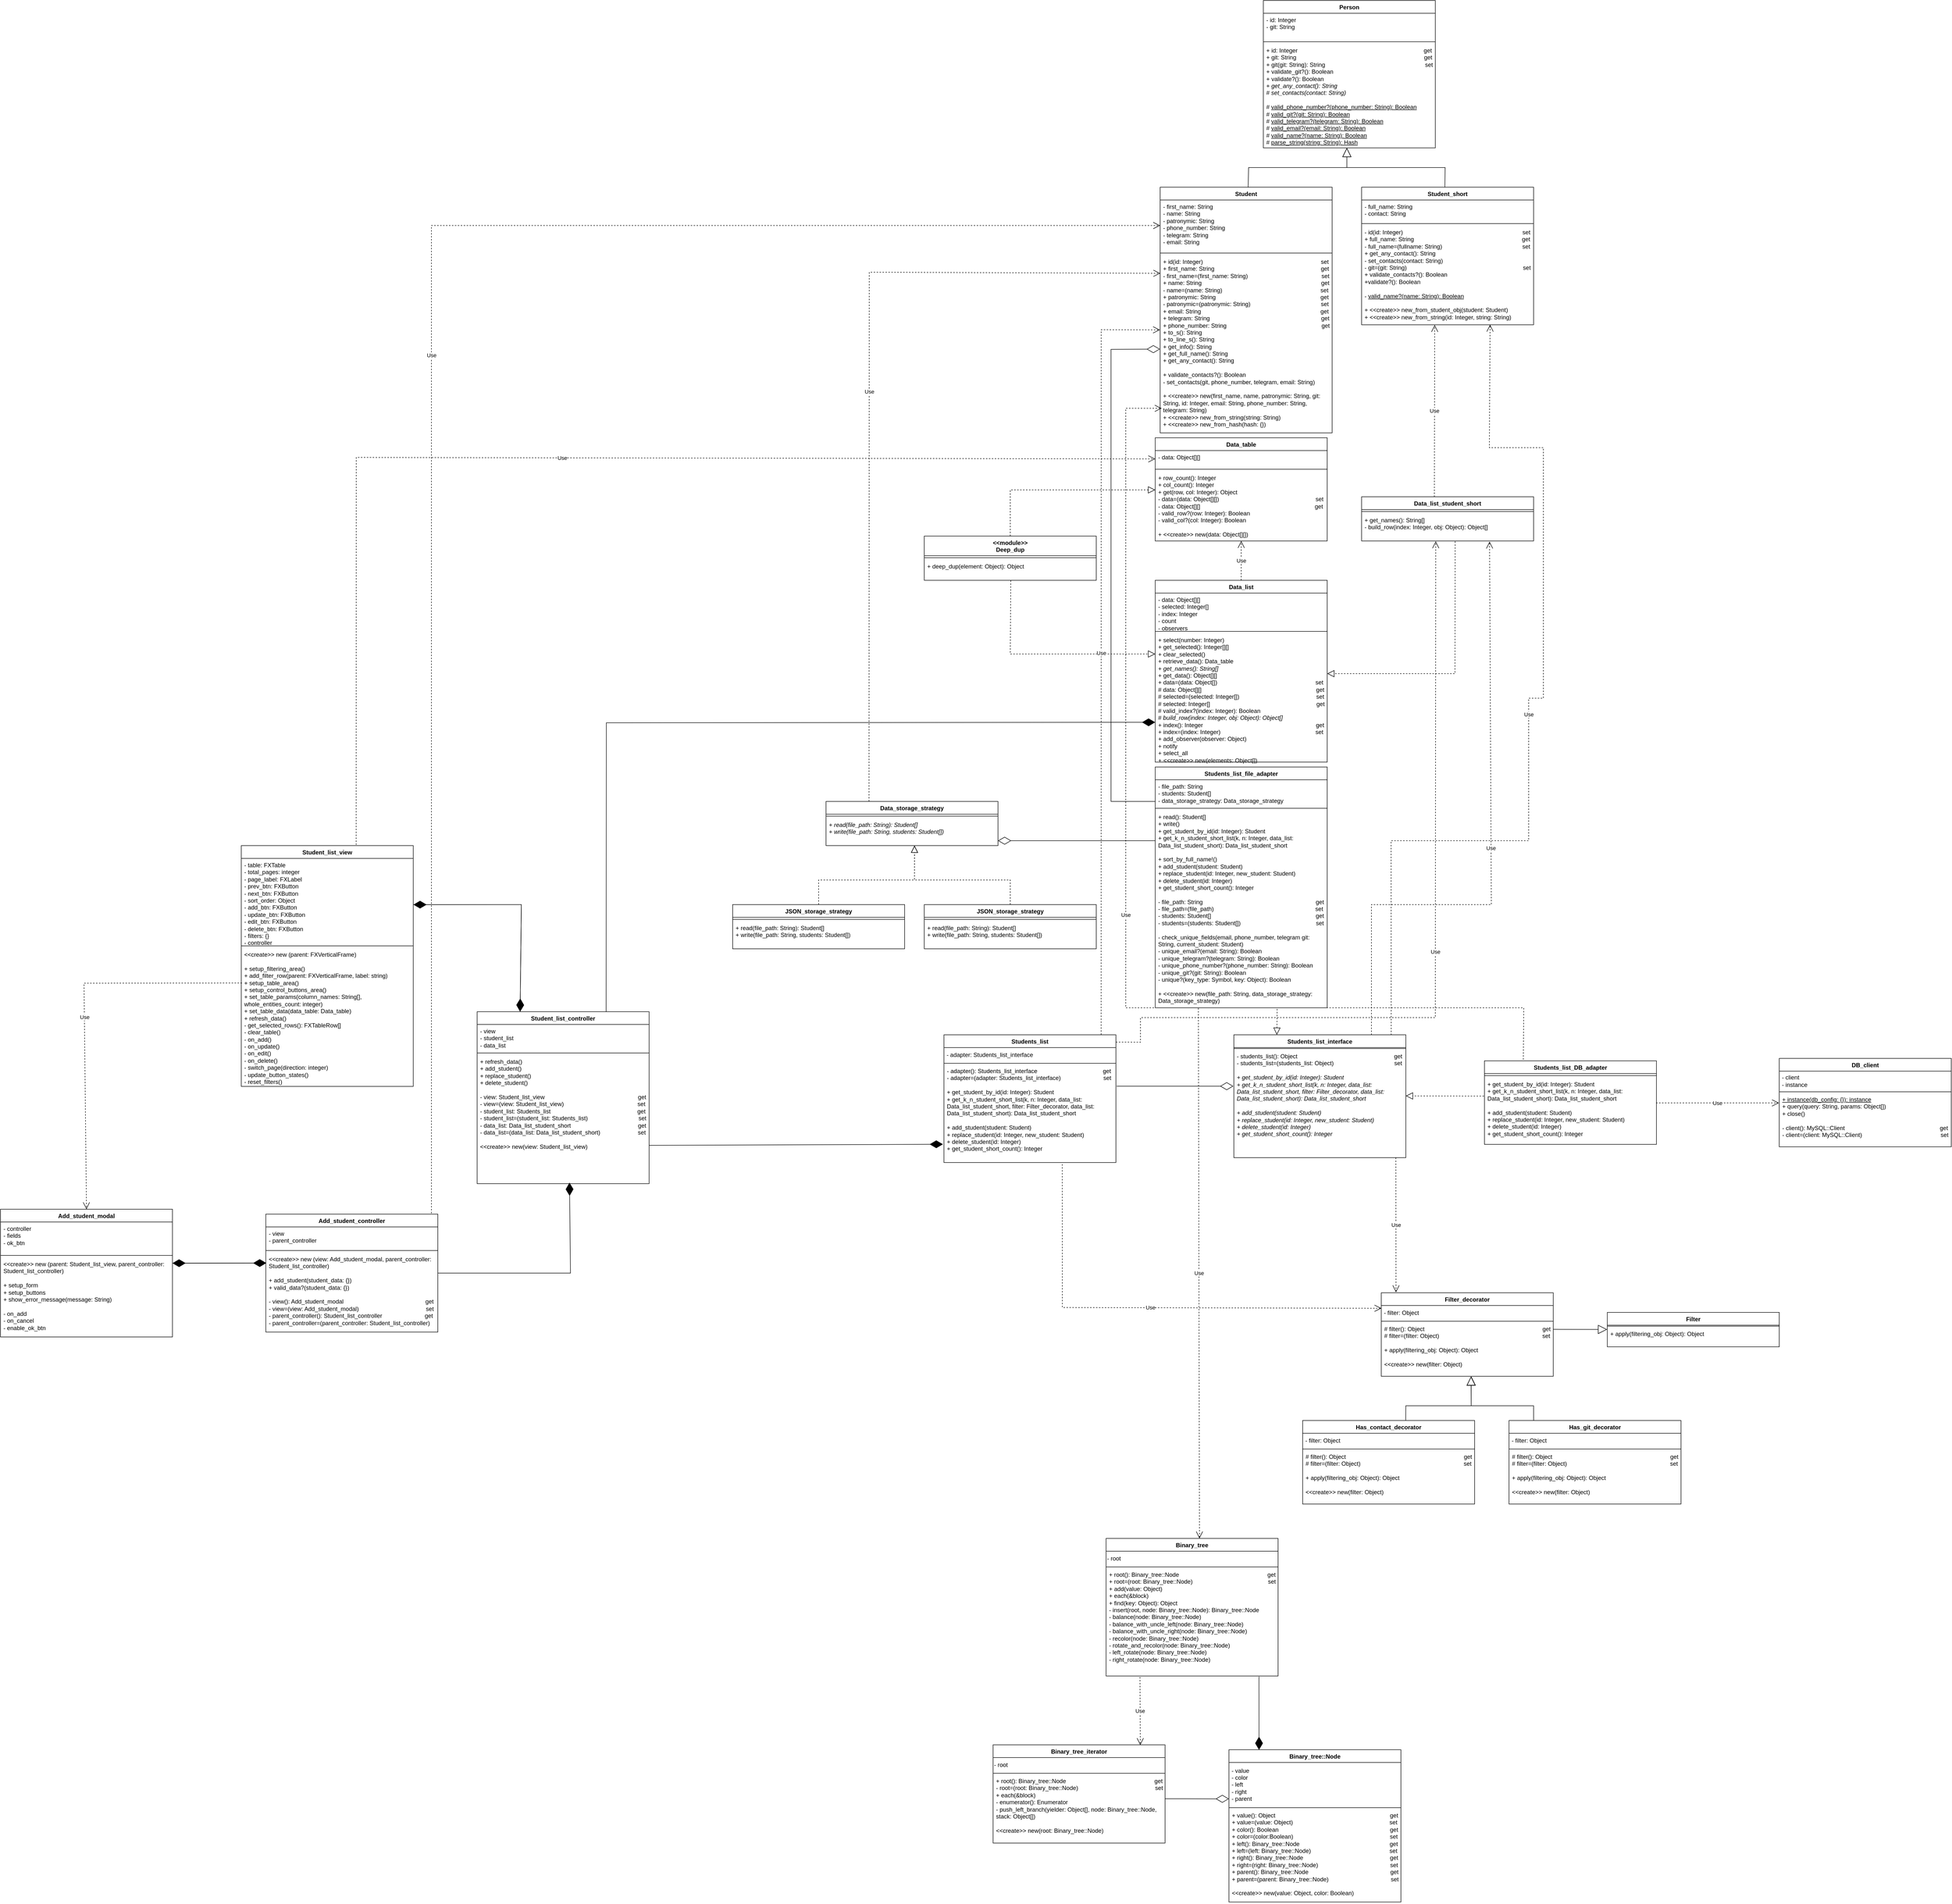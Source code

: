 <mxfile version="24.8.6">
  <diagram name="Страница — 1" id="5-wUqx7X6pIQO82QbJgh">
    <mxGraphModel grid="1" page="1" gridSize="10" guides="1" tooltips="1" connect="1" arrows="1" fold="1" pageScale="1" pageWidth="827" pageHeight="1169" math="0" shadow="0">
      <root>
        <mxCell id="0" />
        <mxCell id="1" parent="0" />
        <mxCell id="8w9vdPJpi9KEnKkPlF_M-1" value="Person" style="swimlane;fontStyle=1;align=center;verticalAlign=top;childLayout=stackLayout;horizontal=1;startSize=26;horizontalStack=0;resizeParent=1;resizeParentMax=0;resizeLast=0;collapsible=1;marginBottom=0;whiteSpace=wrap;html=1;" vertex="1" parent="1">
          <mxGeometry x="250" y="10" width="350" height="300" as="geometry" />
        </mxCell>
        <mxCell id="8w9vdPJpi9KEnKkPlF_M-2" value="- id: Integer&lt;div&gt;- git: String&lt;br&gt;&lt;/div&gt;" style="text;strokeColor=none;fillColor=none;align=left;verticalAlign=top;spacingLeft=4;spacingRight=4;overflow=hidden;rotatable=0;points=[[0,0.5],[1,0.5]];portConstraint=eastwest;whiteSpace=wrap;html=1;" vertex="1" parent="8w9vdPJpi9KEnKkPlF_M-1">
          <mxGeometry y="26" width="350" height="54" as="geometry" />
        </mxCell>
        <mxCell id="8w9vdPJpi9KEnKkPlF_M-3" value="" style="line;strokeWidth=1;fillColor=none;align=left;verticalAlign=middle;spacingTop=-1;spacingLeft=3;spacingRight=3;rotatable=0;labelPosition=right;points=[];portConstraint=eastwest;strokeColor=inherit;" vertex="1" parent="8w9vdPJpi9KEnKkPlF_M-1">
          <mxGeometry y="80" width="350" height="8" as="geometry" />
        </mxCell>
        <mxCell id="8w9vdPJpi9KEnKkPlF_M-4" value="&lt;div&gt;+ id: Integer&amp;nbsp; &amp;nbsp; &amp;nbsp; &amp;nbsp; &amp;nbsp; &amp;nbsp; &amp;nbsp; &amp;nbsp; &amp;nbsp; &amp;nbsp; &amp;nbsp; &amp;nbsp; &amp;nbsp; &amp;nbsp; &amp;nbsp; &amp;nbsp; &amp;nbsp; &amp;nbsp; &amp;nbsp; &amp;nbsp; &amp;nbsp; &amp;nbsp; &amp;nbsp; &amp;nbsp; &amp;nbsp; &amp;nbsp; &amp;nbsp; &amp;nbsp; &amp;nbsp; &amp;nbsp; &amp;nbsp; &amp;nbsp; &amp;nbsp; &amp;nbsp; &amp;nbsp; &amp;nbsp; &amp;nbsp; &amp;nbsp; &amp;nbsp;get&lt;/div&gt;&lt;div&gt;+ git: String&amp;nbsp; &amp;nbsp; &amp;nbsp; &amp;nbsp; &amp;nbsp; &amp;nbsp; &amp;nbsp; &amp;nbsp; &amp;nbsp; &amp;nbsp; &amp;nbsp; &amp;nbsp; &amp;nbsp; &amp;nbsp; &amp;nbsp; &amp;nbsp; &amp;nbsp; &amp;nbsp; &amp;nbsp; &amp;nbsp; &amp;nbsp; &amp;nbsp; &amp;nbsp; &amp;nbsp; &amp;nbsp; &amp;nbsp; &amp;nbsp; &amp;nbsp; &amp;nbsp; &amp;nbsp; &amp;nbsp; &amp;nbsp; &amp;nbsp; &amp;nbsp; &amp;nbsp; &amp;nbsp; &amp;nbsp; &amp;nbsp; &amp;nbsp; get&lt;br&gt;+ git(git: String): String&amp;nbsp; &amp;nbsp; &amp;nbsp; &amp;nbsp; &amp;nbsp; &amp;nbsp; &amp;nbsp; &amp;nbsp; &amp;nbsp; &amp;nbsp; &amp;nbsp; &amp;nbsp; &amp;nbsp; &amp;nbsp; &amp;nbsp; &amp;nbsp; &amp;nbsp; &amp;nbsp; &amp;nbsp; &amp;nbsp; &amp;nbsp; &amp;nbsp; &amp;nbsp; &amp;nbsp; &amp;nbsp; &amp;nbsp; &amp;nbsp; &amp;nbsp; &amp;nbsp; &amp;nbsp; &amp;nbsp;set&lt;/div&gt;&lt;div&gt;+ validate_git?(): Boolean&lt;br&gt;+ validate?(): Boolean&lt;/div&gt;&lt;div&gt;+ &lt;i&gt;get_any_contact(): String&lt;/i&gt;&lt;br&gt;# &lt;i&gt;set_contacts(contact: String)&lt;/i&gt;&lt;br&gt;&lt;br&gt;# &lt;u&gt;valid_phone_number?(phone_number: String): Boolean&lt;/u&gt;&lt;/div&gt;&lt;div&gt;# &lt;u&gt;valid_git?(git: String): Boolean&lt;/u&gt;&lt;/div&gt;&lt;div&gt;# &lt;u&gt;valid_telegram?(telegram: String): Boolean&lt;/u&gt;&lt;/div&gt;&lt;div&gt;# &lt;u&gt;valid_email?(email: String): Boolean&lt;/u&gt;&lt;/div&gt;&lt;div&gt;#&amp;nbsp;&lt;u&gt;valid_name?(name: String): Boolean&lt;/u&gt;&lt;br&gt;&lt;/div&gt;&lt;div&gt;# &lt;u&gt;parse_string(string: String): Hash&lt;/u&gt;&lt;/div&gt;&lt;div&gt;&lt;br&gt;&lt;/div&gt;&lt;div&gt;&lt;br&gt;&lt;/div&gt;&lt;div&gt;&lt;br&gt;&lt;/div&gt;" style="text;strokeColor=none;fillColor=none;align=left;verticalAlign=top;spacingLeft=4;spacingRight=4;overflow=hidden;rotatable=0;points=[[0,0.5],[1,0.5]];portConstraint=eastwest;whiteSpace=wrap;html=1;" vertex="1" parent="8w9vdPJpi9KEnKkPlF_M-1">
          <mxGeometry y="88" width="350" height="212" as="geometry" />
        </mxCell>
        <mxCell id="8w9vdPJpi9KEnKkPlF_M-5" value="Student" style="swimlane;fontStyle=1;align=center;verticalAlign=top;childLayout=stackLayout;horizontal=1;startSize=26;horizontalStack=0;resizeParent=1;resizeParentMax=0;resizeLast=0;collapsible=1;marginBottom=0;whiteSpace=wrap;html=1;" vertex="1" parent="1">
          <mxGeometry x="40" y="390" width="350" height="500" as="geometry" />
        </mxCell>
        <mxCell id="8w9vdPJpi9KEnKkPlF_M-6" value="&lt;div&gt;- first_name: String&lt;/div&gt;&lt;div&gt;- name: String&lt;/div&gt;&lt;div&gt;- patronymic: String&lt;/div&gt;&lt;div&gt;- phone_number: String&lt;/div&gt;&lt;div&gt;- telegram: String&lt;/div&gt;&lt;div&gt;- email: String&lt;/div&gt;" style="text;strokeColor=none;fillColor=none;align=left;verticalAlign=top;spacingLeft=4;spacingRight=4;overflow=hidden;rotatable=0;points=[[0,0.5],[1,0.5]];portConstraint=eastwest;whiteSpace=wrap;html=1;" vertex="1" parent="8w9vdPJpi9KEnKkPlF_M-5">
          <mxGeometry y="26" width="350" height="104" as="geometry" />
        </mxCell>
        <mxCell id="8w9vdPJpi9KEnKkPlF_M-7" value="" style="line;strokeWidth=1;fillColor=none;align=left;verticalAlign=middle;spacingTop=-1;spacingLeft=3;spacingRight=3;rotatable=0;labelPosition=right;points=[];portConstraint=eastwest;strokeColor=inherit;" vertex="1" parent="8w9vdPJpi9KEnKkPlF_M-5">
          <mxGeometry y="130" width="350" height="8" as="geometry" />
        </mxCell>
        <mxCell id="8w9vdPJpi9KEnKkPlF_M-8" value="&lt;div&gt;&lt;span style=&quot;background-color: initial;&quot;&gt;+ id(id: Integer)&amp;nbsp; &amp;nbsp; &amp;nbsp; &amp;nbsp; &amp;nbsp; &amp;nbsp; &amp;nbsp; &amp;nbsp; &amp;nbsp; &amp;nbsp; &amp;nbsp; &amp;nbsp; &amp;nbsp; &amp;nbsp; &amp;nbsp; &amp;nbsp; &amp;nbsp; &amp;nbsp; &amp;nbsp; &amp;nbsp; &amp;nbsp; &amp;nbsp; &amp;nbsp; &amp;nbsp; &amp;nbsp; &amp;nbsp; &amp;nbsp; &amp;nbsp; &amp;nbsp; &amp;nbsp; &amp;nbsp; &amp;nbsp; &amp;nbsp; &amp;nbsp; &amp;nbsp; &amp;nbsp; set&lt;/span&gt;&lt;br&gt;&lt;/div&gt;+ first_name: String&amp;nbsp; &amp;nbsp; &amp;nbsp; &amp;nbsp; &amp;nbsp; &amp;nbsp; &amp;nbsp; &amp;nbsp; &amp;nbsp; &amp;nbsp; &amp;nbsp; &amp;nbsp; &amp;nbsp; &amp;nbsp; &amp;nbsp; &amp;nbsp; &amp;nbsp; &amp;nbsp; &amp;nbsp; &amp;nbsp; &amp;nbsp; &amp;nbsp; &amp;nbsp; &amp;nbsp; &amp;nbsp; &amp;nbsp; &amp;nbsp; &amp;nbsp; &amp;nbsp; &amp;nbsp; &amp;nbsp; &amp;nbsp; &amp;nbsp;get&lt;div&gt;- first_name=(first_name: String)&amp;nbsp; &amp;nbsp; &amp;nbsp; &amp;nbsp; &amp;nbsp; &amp;nbsp; &amp;nbsp; &amp;nbsp; &amp;nbsp; &amp;nbsp; &amp;nbsp; &amp;nbsp; &amp;nbsp; &amp;nbsp; &amp;nbsp; &amp;nbsp; &amp;nbsp; &amp;nbsp; &amp;nbsp; &amp;nbsp; &amp;nbsp; &amp;nbsp; &amp;nbsp;set&lt;br&gt;+ name: String&amp;nbsp; &amp;nbsp; &amp;nbsp; &amp;nbsp; &amp;nbsp; &amp;nbsp; &amp;nbsp; &amp;nbsp; &amp;nbsp; &amp;nbsp; &amp;nbsp; &amp;nbsp; &amp;nbsp; &amp;nbsp; &amp;nbsp; &amp;nbsp; &amp;nbsp; &amp;nbsp; &amp;nbsp; &amp;nbsp; &amp;nbsp; &amp;nbsp; &amp;nbsp; &amp;nbsp; &amp;nbsp; &amp;nbsp; &amp;nbsp; &amp;nbsp; &amp;nbsp; &amp;nbsp; &amp;nbsp; &amp;nbsp; &amp;nbsp; &amp;nbsp; &amp;nbsp; &amp;nbsp; &amp;nbsp;get&lt;br&gt;- name=(name: String)&amp;nbsp; &amp;nbsp; &amp;nbsp; &amp;nbsp; &amp;nbsp; &amp;nbsp; &amp;nbsp; &amp;nbsp; &amp;nbsp; &amp;nbsp; &amp;nbsp; &amp;nbsp; &amp;nbsp; &amp;nbsp; &amp;nbsp; &amp;nbsp; &amp;nbsp; &amp;nbsp; &amp;nbsp; &amp;nbsp; &amp;nbsp; &amp;nbsp; &amp;nbsp; &amp;nbsp; &amp;nbsp; &amp;nbsp; &amp;nbsp; &amp;nbsp; &amp;nbsp; &amp;nbsp; set&lt;br&gt;+ patronymic: String&amp;nbsp; &amp;nbsp; &amp;nbsp; &amp;nbsp; &amp;nbsp; &amp;nbsp; &amp;nbsp; &amp;nbsp; &amp;nbsp; &amp;nbsp; &amp;nbsp; &amp;nbsp; &amp;nbsp; &amp;nbsp; &amp;nbsp; &amp;nbsp; &amp;nbsp; &amp;nbsp; &amp;nbsp; &amp;nbsp; &amp;nbsp; &amp;nbsp; &amp;nbsp; &amp;nbsp; &amp;nbsp; &amp;nbsp; &amp;nbsp; &amp;nbsp; &amp;nbsp; &amp;nbsp; &amp;nbsp; &amp;nbsp; get&lt;/div&gt;&lt;div&gt;- patronymic=(patronymic: String)&amp;nbsp; &amp;nbsp; &amp;nbsp; &amp;nbsp; &amp;nbsp; &amp;nbsp; &amp;nbsp; &amp;nbsp; &amp;nbsp; &amp;nbsp; &amp;nbsp; &amp;nbsp; &amp;nbsp; &amp;nbsp; &amp;nbsp; &amp;nbsp; &amp;nbsp; &amp;nbsp; &amp;nbsp; &amp;nbsp; &amp;nbsp; &amp;nbsp;set&lt;/div&gt;&lt;div&gt;+ email: String&amp;nbsp; &amp;nbsp; &amp;nbsp; &amp;nbsp; &amp;nbsp; &amp;nbsp; &amp;nbsp; &amp;nbsp; &amp;nbsp; &amp;nbsp; &amp;nbsp; &amp;nbsp; &amp;nbsp; &amp;nbsp; &amp;nbsp; &amp;nbsp; &amp;nbsp; &amp;nbsp; &amp;nbsp; &amp;nbsp; &amp;nbsp; &amp;nbsp; &amp;nbsp; &amp;nbsp; &amp;nbsp; &amp;nbsp; &amp;nbsp; &amp;nbsp; &amp;nbsp; &amp;nbsp; &amp;nbsp; &amp;nbsp; &amp;nbsp; &amp;nbsp; &amp;nbsp; &amp;nbsp; &amp;nbsp;get&lt;/div&gt;&lt;div&gt;+ telegram: String&amp;nbsp; &amp;nbsp; &amp;nbsp; &amp;nbsp; &amp;nbsp; &amp;nbsp; &amp;nbsp; &amp;nbsp; &amp;nbsp; &amp;nbsp; &amp;nbsp; &amp;nbsp; &amp;nbsp; &amp;nbsp; &amp;nbsp; &amp;nbsp; &amp;nbsp; &amp;nbsp; &amp;nbsp; &amp;nbsp; &amp;nbsp; &amp;nbsp; &amp;nbsp; &amp;nbsp; &amp;nbsp; &amp;nbsp; &amp;nbsp; &amp;nbsp; &amp;nbsp; &amp;nbsp; &amp;nbsp; &amp;nbsp; &amp;nbsp; &amp;nbsp; get&lt;br&gt;+ phone_number: String&amp;nbsp; &amp;nbsp; &amp;nbsp; &amp;nbsp; &amp;nbsp; &amp;nbsp; &amp;nbsp; &amp;nbsp; &amp;nbsp; &amp;nbsp; &amp;nbsp; &amp;nbsp; &amp;nbsp; &amp;nbsp; &amp;nbsp; &amp;nbsp; &amp;nbsp; &amp;nbsp; &amp;nbsp; &amp;nbsp; &amp;nbsp; &amp;nbsp; &amp;nbsp; &amp;nbsp; &amp;nbsp; &amp;nbsp; &amp;nbsp; &amp;nbsp; &amp;nbsp; get&lt;/div&gt;&lt;div&gt;+ to_s(): String&lt;br&gt;+ to_line_s(): String&lt;/div&gt;&lt;div&gt;+ get_info(): String&lt;/div&gt;&lt;div&gt;+ get_full_name(): String&lt;/div&gt;&lt;div&gt;+ get_any_contact(): String&lt;br&gt;&lt;br&gt;+ validate_contacts?(): Boolean&lt;/div&gt;&lt;div&gt;- set_contacts(git, phone_number, telegram, email: String)&lt;br&gt;&lt;br&gt;+ &amp;lt;&amp;lt;create&amp;gt;&amp;gt; new(first_name, name, patronymic: String, git: String, id: Integer, email: String, phone_number: String, telegram: String)&lt;/div&gt;&lt;div&gt;+ &amp;lt;&amp;lt;create&amp;gt;&amp;gt; new_from_string(string: String)&lt;br&gt;+ &amp;lt;&amp;lt;create&amp;gt;&amp;gt; new_from_hash(hash: {})&lt;br&gt;&lt;br&gt;&lt;/div&gt;&lt;div&gt;&lt;br&gt;&lt;/div&gt;" style="text;strokeColor=none;fillColor=none;align=left;verticalAlign=top;spacingLeft=4;spacingRight=4;overflow=hidden;rotatable=0;points=[[0,0.5],[1,0.5]];portConstraint=eastwest;whiteSpace=wrap;html=1;" vertex="1" parent="8w9vdPJpi9KEnKkPlF_M-5">
          <mxGeometry y="138" width="350" height="362" as="geometry" />
        </mxCell>
        <mxCell id="8w9vdPJpi9KEnKkPlF_M-9" value="Student_short" style="swimlane;fontStyle=1;align=center;verticalAlign=top;childLayout=stackLayout;horizontal=1;startSize=26;horizontalStack=0;resizeParent=1;resizeParentMax=0;resizeLast=0;collapsible=1;marginBottom=0;whiteSpace=wrap;html=1;" vertex="1" parent="1">
          <mxGeometry x="450" y="390" width="350" height="280" as="geometry" />
        </mxCell>
        <mxCell id="8w9vdPJpi9KEnKkPlF_M-10" value="&lt;div&gt;&lt;span style=&quot;background-color: initial;&quot;&gt;- full_name: String&lt;br&gt;- contact: String&lt;/span&gt;&lt;br&gt;&lt;/div&gt;&lt;div&gt;&lt;br&gt;&lt;/div&gt;" style="text;strokeColor=none;fillColor=none;align=left;verticalAlign=top;spacingLeft=4;spacingRight=4;overflow=hidden;rotatable=0;points=[[0,0.5],[1,0.5]];portConstraint=eastwest;whiteSpace=wrap;html=1;" vertex="1" parent="8w9vdPJpi9KEnKkPlF_M-9">
          <mxGeometry y="26" width="350" height="44" as="geometry" />
        </mxCell>
        <mxCell id="8w9vdPJpi9KEnKkPlF_M-11" value="" style="line;strokeWidth=1;fillColor=none;align=left;verticalAlign=middle;spacingTop=-1;spacingLeft=3;spacingRight=3;rotatable=0;labelPosition=right;points=[];portConstraint=eastwest;strokeColor=inherit;" vertex="1" parent="8w9vdPJpi9KEnKkPlF_M-9">
          <mxGeometry y="70" width="350" height="8" as="geometry" />
        </mxCell>
        <mxCell id="8w9vdPJpi9KEnKkPlF_M-12" value="&lt;div&gt;&lt;span style=&quot;background-color: initial;&quot;&gt;- id(id: Integer)&amp;nbsp; &amp;nbsp; &amp;nbsp; &amp;nbsp; &amp;nbsp; &amp;nbsp; &amp;nbsp; &amp;nbsp; &amp;nbsp; &amp;nbsp; &amp;nbsp; &amp;nbsp; &amp;nbsp; &amp;nbsp; &amp;nbsp; &amp;nbsp; &amp;nbsp; &amp;nbsp; &amp;nbsp; &amp;nbsp; &amp;nbsp; &amp;nbsp; &amp;nbsp; &amp;nbsp; &amp;nbsp; &amp;nbsp; &amp;nbsp; &amp;nbsp; &amp;nbsp; &amp;nbsp; &amp;nbsp; &amp;nbsp; &amp;nbsp; &amp;nbsp; &amp;nbsp; &amp;nbsp; &amp;nbsp;set&lt;/span&gt;&lt;/div&gt;&lt;div&gt;+ full_name: String&amp;nbsp; &amp;nbsp; &amp;nbsp; &amp;nbsp; &amp;nbsp; &amp;nbsp; &amp;nbsp; &amp;nbsp; &amp;nbsp; &amp;nbsp; &amp;nbsp; &amp;nbsp; &amp;nbsp; &amp;nbsp; &amp;nbsp; &amp;nbsp; &amp;nbsp; &amp;nbsp; &amp;nbsp; &amp;nbsp; &amp;nbsp; &amp;nbsp; &amp;nbsp; &amp;nbsp; &amp;nbsp; &amp;nbsp; &amp;nbsp; &amp;nbsp; &amp;nbsp; &amp;nbsp; &amp;nbsp; &amp;nbsp; &amp;nbsp; get&lt;br&gt;- full_name=(fullname: String)&amp;nbsp; &amp;nbsp; &amp;nbsp; &amp;nbsp; &amp;nbsp; &amp;nbsp; &amp;nbsp; &amp;nbsp; &amp;nbsp; &amp;nbsp; &amp;nbsp; &amp;nbsp; &amp;nbsp; &amp;nbsp; &amp;nbsp; &amp;nbsp; &amp;nbsp; &amp;nbsp; &amp;nbsp; &amp;nbsp; &amp;nbsp; &amp;nbsp; &amp;nbsp; &amp;nbsp; &amp;nbsp;set&lt;br&gt;+ get_any_contact(): String&amp;nbsp; &amp;nbsp; &amp;nbsp; &amp;nbsp; &amp;nbsp; &amp;nbsp; &amp;nbsp; &amp;nbsp; &amp;nbsp; &amp;nbsp; &amp;nbsp; &amp;nbsp; &amp;nbsp; &amp;nbsp; &amp;nbsp; &amp;nbsp;&amp;nbsp;&lt;/div&gt;&lt;div&gt;- set_contacts(contact: String)&lt;/div&gt;&lt;div&gt;- git=(git: String)&amp;nbsp; &amp;nbsp; &amp;nbsp; &amp;nbsp; &amp;nbsp; &amp;nbsp; &amp;nbsp; &amp;nbsp; &amp;nbsp; &amp;nbsp; &amp;nbsp; &amp;nbsp; &amp;nbsp; &amp;nbsp; &amp;nbsp; &amp;nbsp; &amp;nbsp; &amp;nbsp; &amp;nbsp; &amp;nbsp; &amp;nbsp; &amp;nbsp; &amp;nbsp; &amp;nbsp; &amp;nbsp; &amp;nbsp; &amp;nbsp; &amp;nbsp; &amp;nbsp; &amp;nbsp; &amp;nbsp; &amp;nbsp; &amp;nbsp; &amp;nbsp; &amp;nbsp; &amp;nbsp;set&lt;br&gt;+ validate_contacts?(): Boolean&lt;br&gt;+validate?(): Boolean&lt;/div&gt;&lt;div&gt;&lt;br&gt;&lt;/div&gt;&lt;div&gt;- &lt;u&gt;valid_name?(name: String): Boolean&lt;/u&gt;&lt;/div&gt;&lt;div&gt;&lt;u&gt;&lt;br&gt;&lt;/u&gt;+ &amp;lt;&amp;lt;create&amp;gt;&amp;gt; new_from_student_obj(student: Student)&lt;/div&gt;&lt;div&gt;+ &amp;lt;&amp;lt;create&amp;gt;&amp;gt; new_from_string(id: Integer, string: String)&lt;br&gt;&lt;/div&gt;&lt;div&gt;&lt;br&gt;&lt;/div&gt;&lt;div&gt;&lt;br&gt;&lt;/div&gt;" style="text;strokeColor=none;fillColor=none;align=left;verticalAlign=top;spacingLeft=4;spacingRight=4;overflow=hidden;rotatable=0;points=[[0,0.5],[1,0.5]];portConstraint=eastwest;whiteSpace=wrap;html=1;" vertex="1" parent="8w9vdPJpi9KEnKkPlF_M-9">
          <mxGeometry y="78" width="350" height="202" as="geometry" />
        </mxCell>
        <mxCell id="8w9vdPJpi9KEnKkPlF_M-13" value="" style="endArrow=block;endSize=16;endFill=0;html=1;rounded=0;exitX=0.512;exitY=0;exitDx=0;exitDy=0;exitPerimeter=0;" edge="1" parent="1" source="8w9vdPJpi9KEnKkPlF_M-5">
          <mxGeometry width="160" relative="1" as="geometry">
            <mxPoint x="220" y="350" as="sourcePoint" />
            <mxPoint x="420" y="310" as="targetPoint" />
            <Array as="points">
              <mxPoint x="220" y="350" />
              <mxPoint x="420" y="350" />
            </Array>
          </mxGeometry>
        </mxCell>
        <mxCell id="8w9vdPJpi9KEnKkPlF_M-14" value="" style="endArrow=block;endSize=16;endFill=0;html=1;rounded=0;exitX=0.484;exitY=-0.002;exitDx=0;exitDy=0;exitPerimeter=0;" edge="1" parent="1" source="8w9vdPJpi9KEnKkPlF_M-9">
          <mxGeometry width="160" relative="1" as="geometry">
            <mxPoint x="205" y="320" as="sourcePoint" />
            <mxPoint x="420" y="310" as="targetPoint" />
            <Array as="points">
              <mxPoint x="620" y="350" />
              <mxPoint x="420" y="350" />
            </Array>
          </mxGeometry>
        </mxCell>
        <mxCell id="5-nP5moGx_K60F7qfpw7-1" value="Data_table" style="swimlane;fontStyle=1;align=center;verticalAlign=top;childLayout=stackLayout;horizontal=1;startSize=26;horizontalStack=0;resizeParent=1;resizeParentMax=0;resizeLast=0;collapsible=1;marginBottom=0;whiteSpace=wrap;html=1;" vertex="1" parent="1">
          <mxGeometry x="30" y="900" width="350" height="210" as="geometry" />
        </mxCell>
        <mxCell id="5-nP5moGx_K60F7qfpw7-2" value="- data: Object[][]" style="text;strokeColor=none;fillColor=none;align=left;verticalAlign=top;spacingLeft=4;spacingRight=4;overflow=hidden;rotatable=0;points=[[0,0.5],[1,0.5]];portConstraint=eastwest;whiteSpace=wrap;html=1;" vertex="1" parent="5-nP5moGx_K60F7qfpw7-1">
          <mxGeometry y="26" width="350" height="34" as="geometry" />
        </mxCell>
        <mxCell id="5-nP5moGx_K60F7qfpw7-3" value="" style="line;strokeWidth=1;fillColor=none;align=left;verticalAlign=middle;spacingTop=-1;spacingLeft=3;spacingRight=3;rotatable=0;labelPosition=right;points=[];portConstraint=eastwest;strokeColor=inherit;" vertex="1" parent="5-nP5moGx_K60F7qfpw7-1">
          <mxGeometry y="60" width="350" height="8" as="geometry" />
        </mxCell>
        <mxCell id="5-nP5moGx_K60F7qfpw7-4" value="+ row_count(): Integer&lt;br&gt;+ col_count(): Integer&lt;br&gt;+ get(row, col: Integer): Object&lt;br&gt;- data=(data: Object[][])&amp;nbsp; &amp;nbsp; &amp;nbsp; &amp;nbsp; &amp;nbsp; &amp;nbsp; &amp;nbsp; &amp;nbsp; &amp;nbsp; &amp;nbsp; &amp;nbsp; &amp;nbsp; &amp;nbsp; &amp;nbsp; &amp;nbsp; &amp;nbsp; &amp;nbsp; &amp;nbsp; &amp;nbsp; &amp;nbsp; &amp;nbsp; &amp;nbsp; &amp;nbsp; &amp;nbsp; &amp;nbsp; &amp;nbsp; &amp;nbsp; &amp;nbsp; &amp;nbsp; &amp;nbsp;set&lt;br&gt;- data: Object[][]&amp;nbsp; &amp;nbsp; &amp;nbsp; &amp;nbsp; &amp;nbsp; &amp;nbsp; &amp;nbsp; &amp;nbsp; &amp;nbsp; &amp;nbsp; &amp;nbsp; &amp;nbsp; &amp;nbsp; &amp;nbsp; &amp;nbsp; &amp;nbsp; &amp;nbsp; &amp;nbsp; &amp;nbsp; &amp;nbsp; &amp;nbsp; &amp;nbsp; &amp;nbsp; &amp;nbsp; &amp;nbsp; &amp;nbsp; &amp;nbsp; &amp;nbsp; &amp;nbsp; &amp;nbsp; &amp;nbsp; &amp;nbsp; &amp;nbsp; &amp;nbsp; &amp;nbsp; get&lt;br&gt;- valid_row?(row: Integer): Boolean&lt;br&gt;- valid_col?(col: Integer): Boolean&lt;br&gt;&lt;br&gt;+ &amp;lt;&amp;lt;create&amp;gt;&amp;gt; new(data: Object[][])" style="text;strokeColor=none;fillColor=none;align=left;verticalAlign=top;spacingLeft=4;spacingRight=4;overflow=hidden;rotatable=0;points=[[0,0.5],[1,0.5]];portConstraint=eastwest;whiteSpace=wrap;html=1;" vertex="1" parent="5-nP5moGx_K60F7qfpw7-1">
          <mxGeometry y="68" width="350" height="142" as="geometry" />
        </mxCell>
        <mxCell id="5-nP5moGx_K60F7qfpw7-5" value="Data_list" style="swimlane;fontStyle=1;align=center;verticalAlign=top;childLayout=stackLayout;horizontal=1;startSize=26;horizontalStack=0;resizeParent=1;resizeParentMax=0;resizeLast=0;collapsible=1;marginBottom=0;whiteSpace=wrap;html=1;" vertex="1" parent="1">
          <mxGeometry x="30" y="1190" width="350" height="370" as="geometry" />
        </mxCell>
        <mxCell id="5-nP5moGx_K60F7qfpw7-6" value="- data: Object[][]&lt;div&gt;- selected: Integer[]&lt;br&gt;- index: Integer&lt;/div&gt;&lt;div&gt;- count&lt;br&gt;- observers&lt;/div&gt;&lt;div&gt;&lt;br&gt;&lt;/div&gt;&lt;div&gt;&lt;br&gt;&lt;/div&gt;" style="text;strokeColor=none;fillColor=none;align=left;verticalAlign=top;spacingLeft=4;spacingRight=4;overflow=hidden;rotatable=0;points=[[0,0.5],[1,0.5]];portConstraint=eastwest;whiteSpace=wrap;html=1;" vertex="1" parent="5-nP5moGx_K60F7qfpw7-5">
          <mxGeometry y="26" width="350" height="74" as="geometry" />
        </mxCell>
        <mxCell id="5-nP5moGx_K60F7qfpw7-7" value="" style="line;strokeWidth=1;fillColor=none;align=left;verticalAlign=middle;spacingTop=-1;spacingLeft=3;spacingRight=3;rotatable=0;labelPosition=right;points=[];portConstraint=eastwest;strokeColor=inherit;" vertex="1" parent="5-nP5moGx_K60F7qfpw7-5">
          <mxGeometry y="100" width="350" height="8" as="geometry" />
        </mxCell>
        <mxCell id="5-nP5moGx_K60F7qfpw7-8" value="+ select(number: Integer)&lt;br&gt;+ get_selected(): Integer[][]&lt;br&gt;+ clear_selected()&lt;div&gt;+ retrieve_data(): Data_table&lt;br&gt;+ &lt;i&gt;get_names(): String[]&lt;/i&gt;&lt;br&gt;+ get_data(): Object[][]&lt;br&gt;+ data=(data: Object[])&amp;nbsp; &amp;nbsp; &amp;nbsp; &amp;nbsp; &amp;nbsp; &amp;nbsp; &amp;nbsp; &amp;nbsp; &amp;nbsp; &amp;nbsp; &amp;nbsp; &amp;nbsp; &amp;nbsp; &amp;nbsp; &amp;nbsp; &amp;nbsp; &amp;nbsp; &amp;nbsp; &amp;nbsp; &amp;nbsp; &amp;nbsp; &amp;nbsp; &amp;nbsp; &amp;nbsp; &amp;nbsp; &amp;nbsp; &amp;nbsp; &amp;nbsp; &amp;nbsp; &amp;nbsp; set&lt;br&gt;# data: Object[][]&amp;nbsp; &amp;nbsp; &amp;nbsp; &amp;nbsp; &amp;nbsp; &amp;nbsp; &amp;nbsp; &amp;nbsp; &amp;nbsp; &amp;nbsp; &amp;nbsp; &amp;nbsp; &amp;nbsp; &amp;nbsp; &amp;nbsp; &amp;nbsp; &amp;nbsp; &amp;nbsp; &amp;nbsp; &amp;nbsp; &amp;nbsp; &amp;nbsp; &amp;nbsp; &amp;nbsp; &amp;nbsp; &amp;nbsp; &amp;nbsp; &amp;nbsp; &amp;nbsp; &amp;nbsp; &amp;nbsp; &amp;nbsp; &amp;nbsp; &amp;nbsp; &amp;nbsp; get&lt;br&gt;# selected=(selected: Integer[])&amp;nbsp; &amp;nbsp; &amp;nbsp; &amp;nbsp; &amp;nbsp; &amp;nbsp; &amp;nbsp; &amp;nbsp; &amp;nbsp; &amp;nbsp; &amp;nbsp; &amp;nbsp; &amp;nbsp; &amp;nbsp; &amp;nbsp; &amp;nbsp; &amp;nbsp; &amp;nbsp; &amp;nbsp; &amp;nbsp; &amp;nbsp; &amp;nbsp; &amp;nbsp; &amp;nbsp;set&lt;br&gt;# selected: Integer[]&amp;nbsp; &amp;nbsp; &amp;nbsp; &amp;nbsp; &amp;nbsp; &amp;nbsp; &amp;nbsp; &amp;nbsp; &amp;nbsp; &amp;nbsp; &amp;nbsp; &amp;nbsp; &amp;nbsp; &amp;nbsp; &amp;nbsp; &amp;nbsp; &amp;nbsp; &amp;nbsp; &amp;nbsp; &amp;nbsp; &amp;nbsp; &amp;nbsp; &amp;nbsp; &amp;nbsp; &amp;nbsp; &amp;nbsp; &amp;nbsp; &amp;nbsp; &amp;nbsp; &amp;nbsp; &amp;nbsp; &amp;nbsp; &amp;nbsp;get&lt;br&gt;# valid_index?(index: Integer): Boolean&lt;br&gt;# &lt;i&gt;build_row(index: Integer, obj: Object): Object[]&lt;br&gt;&lt;/i&gt;+ index(): Integer&amp;nbsp; &amp;nbsp; &amp;nbsp; &amp;nbsp; &amp;nbsp; &amp;nbsp; &amp;nbsp; &amp;nbsp; &amp;nbsp; &amp;nbsp; &amp;nbsp; &amp;nbsp; &amp;nbsp; &amp;nbsp; &amp;nbsp; &amp;nbsp; &amp;nbsp; &amp;nbsp; &amp;nbsp; &amp;nbsp; &amp;nbsp; &amp;nbsp; &amp;nbsp; &amp;nbsp; &amp;nbsp; &amp;nbsp; &amp;nbsp; &amp;nbsp; &amp;nbsp; &amp;nbsp; &amp;nbsp; &amp;nbsp; &amp;nbsp; &amp;nbsp; &amp;nbsp;get&lt;br&gt;+ index=(index: Integer)&amp;nbsp; &amp;nbsp; &amp;nbsp; &amp;nbsp; &amp;nbsp; &amp;nbsp; &amp;nbsp; &amp;nbsp; &amp;nbsp; &amp;nbsp; &amp;nbsp; &amp;nbsp; &amp;nbsp; &amp;nbsp; &amp;nbsp; &amp;nbsp; &amp;nbsp; &amp;nbsp; &amp;nbsp; &amp;nbsp; &amp;nbsp; &amp;nbsp; &amp;nbsp; &amp;nbsp; &amp;nbsp; &amp;nbsp; &amp;nbsp; &amp;nbsp; &amp;nbsp; set&lt;br&gt;+ add_observer(observer: Object)&lt;br&gt;+ notify&lt;br&gt;+ select_all&lt;/div&gt;&lt;div&gt;+ &amp;lt;&amp;lt;create&amp;gt;&amp;gt; new(elements: Object[])&lt;br&gt;&lt;br&gt;&lt;br&gt;&lt;/div&gt;" style="text;strokeColor=none;fillColor=none;align=left;verticalAlign=top;spacingLeft=4;spacingRight=4;overflow=hidden;rotatable=0;points=[[0,0.5],[1,0.5]];portConstraint=eastwest;whiteSpace=wrap;html=1;" vertex="1" parent="5-nP5moGx_K60F7qfpw7-5">
          <mxGeometry y="108" width="350" height="262" as="geometry" />
        </mxCell>
        <mxCell id="5-nP5moGx_K60F7qfpw7-9" value="Data_list_student_short" style="swimlane;fontStyle=1;align=center;verticalAlign=top;childLayout=stackLayout;horizontal=1;startSize=26;horizontalStack=0;resizeParent=1;resizeParentMax=0;resizeLast=0;collapsible=1;marginBottom=0;whiteSpace=wrap;html=1;" vertex="1" parent="1">
          <mxGeometry x="450" y="1020" width="350" height="90" as="geometry" />
        </mxCell>
        <mxCell id="5-nP5moGx_K60F7qfpw7-11" value="" style="line;strokeWidth=1;fillColor=none;align=left;verticalAlign=middle;spacingTop=-1;spacingLeft=3;spacingRight=3;rotatable=0;labelPosition=right;points=[];portConstraint=eastwest;strokeColor=inherit;" vertex="1" parent="5-nP5moGx_K60F7qfpw7-9">
          <mxGeometry y="26" width="350" height="8" as="geometry" />
        </mxCell>
        <mxCell id="5-nP5moGx_K60F7qfpw7-12" value="&lt;div&gt;+ get_names(): String[]&lt;br&gt;- build_row(index: Integer, obj: Object): Object[]&lt;/div&gt;" style="text;strokeColor=none;fillColor=none;align=left;verticalAlign=top;spacingLeft=4;spacingRight=4;overflow=hidden;rotatable=0;points=[[0,0.5],[1,0.5]];portConstraint=eastwest;whiteSpace=wrap;html=1;" vertex="1" parent="5-nP5moGx_K60F7qfpw7-9">
          <mxGeometry y="34" width="350" height="56" as="geometry" />
        </mxCell>
        <mxCell id="5-nP5moGx_K60F7qfpw7-13" value="&amp;lt;&amp;lt;module&amp;gt;&amp;gt;&lt;br&gt;Deep_dup" style="swimlane;fontStyle=1;align=center;verticalAlign=top;childLayout=stackLayout;horizontal=1;startSize=40;horizontalStack=0;resizeParent=1;resizeParentMax=0;resizeLast=0;collapsible=1;marginBottom=0;whiteSpace=wrap;html=1;" vertex="1" parent="1">
          <mxGeometry x="-440" y="1100" width="350" height="90" as="geometry" />
        </mxCell>
        <mxCell id="5-nP5moGx_K60F7qfpw7-14" value="" style="line;strokeWidth=1;fillColor=none;align=left;verticalAlign=middle;spacingTop=-1;spacingLeft=3;spacingRight=3;rotatable=0;labelPosition=right;points=[];portConstraint=eastwest;strokeColor=inherit;" vertex="1" parent="5-nP5moGx_K60F7qfpw7-13">
          <mxGeometry y="40" width="350" height="8" as="geometry" />
        </mxCell>
        <mxCell id="5-nP5moGx_K60F7qfpw7-15" value="+ deep_dup(element: Object): Object" style="text;strokeColor=none;fillColor=none;align=left;verticalAlign=top;spacingLeft=4;spacingRight=4;overflow=hidden;rotatable=0;points=[[0,0.5],[1,0.5]];portConstraint=eastwest;whiteSpace=wrap;html=1;" vertex="1" parent="5-nP5moGx_K60F7qfpw7-13">
          <mxGeometry y="48" width="350" height="42" as="geometry" />
        </mxCell>
        <mxCell id="5-nP5moGx_K60F7qfpw7-17" value="" style="endArrow=block;dashed=1;endFill=0;endSize=12;html=1;rounded=0;exitX=0.544;exitY=1.015;exitDx=0;exitDy=0;exitPerimeter=0;" edge="1" parent="1" source="5-nP5moGx_K60F7qfpw7-12">
          <mxGeometry width="160" relative="1" as="geometry">
            <mxPoint x="590" y="1200" as="sourcePoint" />
            <mxPoint x="380" y="1380" as="targetPoint" />
            <Array as="points">
              <mxPoint x="640" y="1380" />
            </Array>
          </mxGeometry>
        </mxCell>
        <mxCell id="5-nP5moGx_K60F7qfpw7-20" value="" style="endArrow=block;dashed=1;endFill=0;endSize=12;html=1;rounded=0;exitX=0.5;exitY=0;exitDx=0;exitDy=0;" edge="1" parent="1" source="5-nP5moGx_K60F7qfpw7-13">
          <mxGeometry width="160" relative="1" as="geometry">
            <mxPoint x="-290" y="980" as="sourcePoint" />
            <mxPoint x="30" y="1006" as="targetPoint" />
            <Array as="points">
              <mxPoint x="-265" y="1006" />
            </Array>
          </mxGeometry>
        </mxCell>
        <mxCell id="5-nP5moGx_K60F7qfpw7-21" value="" style="endArrow=block;dashed=1;endFill=0;endSize=12;html=1;rounded=0;exitX=0.503;exitY=1.005;exitDx=0;exitDy=0;exitPerimeter=0;" edge="1" parent="1" source="5-nP5moGx_K60F7qfpw7-15">
          <mxGeometry width="160" relative="1" as="geometry">
            <mxPoint x="-265" y="1434" as="sourcePoint" />
            <mxPoint x="30" y="1340" as="targetPoint" />
            <Array as="points">
              <mxPoint x="-265" y="1340" />
            </Array>
          </mxGeometry>
        </mxCell>
        <mxCell id="KkiaDDsZdYViQD7Pt-F1-1" value="Students_list_file_adapter&lt;div&gt;&lt;br&gt;&lt;/div&gt;" style="swimlane;fontStyle=1;align=center;verticalAlign=top;childLayout=stackLayout;horizontal=1;startSize=26;horizontalStack=0;resizeParent=1;resizeParentMax=0;resizeLast=0;collapsible=1;marginBottom=0;whiteSpace=wrap;html=1;" vertex="1" parent="1">
          <mxGeometry x="30" y="1570" width="350" height="490" as="geometry" />
        </mxCell>
        <mxCell id="KkiaDDsZdYViQD7Pt-F1-2" value="- file_path: String&lt;br&gt;- students: Student[]&lt;br&gt;- data_storage_strategy: Data_storage_strategy" style="text;strokeColor=none;fillColor=none;align=left;verticalAlign=top;spacingLeft=4;spacingRight=4;overflow=hidden;rotatable=0;points=[[0,0.5],[1,0.5]];portConstraint=eastwest;whiteSpace=wrap;html=1;" vertex="1" parent="KkiaDDsZdYViQD7Pt-F1-1">
          <mxGeometry y="26" width="350" height="54" as="geometry" />
        </mxCell>
        <mxCell id="KkiaDDsZdYViQD7Pt-F1-3" value="" style="line;strokeWidth=1;fillColor=none;align=left;verticalAlign=middle;spacingTop=-1;spacingLeft=3;spacingRight=3;rotatable=0;labelPosition=right;points=[];portConstraint=eastwest;strokeColor=inherit;" vertex="1" parent="KkiaDDsZdYViQD7Pt-F1-1">
          <mxGeometry y="80" width="350" height="8" as="geometry" />
        </mxCell>
        <mxCell id="KkiaDDsZdYViQD7Pt-F1-4" value="&lt;div&gt;+ read(): Student[]&lt;br&gt;+ write()&lt;br&gt;+ get_student_by_id(id: Integer): Student&lt;br&gt;+ get_k_n_student_short_list(k, n: Integer, data_list: Data_list_student_short): Data_list_student_short&lt;br&gt;&lt;br&gt;+ sort_by_full_name!()&lt;br&gt;+ add_student(student: Student)&lt;br&gt;+ replace_student(id: Integer, new_student: Student)&lt;br&gt;+ delete_student(id: Integer)&lt;br&gt;+ get_student_short_count(): Integer&lt;br&gt;&lt;br&gt;- file_path: String&amp;nbsp; &amp;nbsp; &amp;nbsp; &amp;nbsp; &amp;nbsp; &amp;nbsp; &amp;nbsp; &amp;nbsp; &amp;nbsp; &amp;nbsp; &amp;nbsp; &amp;nbsp; &amp;nbsp; &amp;nbsp; &amp;nbsp; &amp;nbsp; &amp;nbsp; &amp;nbsp; &amp;nbsp; &amp;nbsp; &amp;nbsp; &amp;nbsp; &amp;nbsp; &amp;nbsp; &amp;nbsp; &amp;nbsp; &amp;nbsp; &amp;nbsp; &amp;nbsp; &amp;nbsp; &amp;nbsp; &amp;nbsp; &amp;nbsp; &amp;nbsp; &amp;nbsp;get&lt;br&gt;- file_path=(file_path)&amp;nbsp; &amp;nbsp; &amp;nbsp; &amp;nbsp; &amp;nbsp; &amp;nbsp; &amp;nbsp; &amp;nbsp; &amp;nbsp; &amp;nbsp; &amp;nbsp; &amp;nbsp; &amp;nbsp; &amp;nbsp; &amp;nbsp; &amp;nbsp; &amp;nbsp; &amp;nbsp; &amp;nbsp; &amp;nbsp; &amp;nbsp; &amp;nbsp; &amp;nbsp; &amp;nbsp; &amp;nbsp; &amp;nbsp; &amp;nbsp; &amp;nbsp; &amp;nbsp; &amp;nbsp; &amp;nbsp; set&lt;br&gt;- students: Student[]&amp;nbsp; &amp;nbsp; &amp;nbsp; &amp;nbsp; &amp;nbsp; &amp;nbsp; &amp;nbsp; &amp;nbsp; &amp;nbsp; &amp;nbsp; &amp;nbsp; &amp;nbsp; &amp;nbsp; &amp;nbsp; &amp;nbsp; &amp;nbsp; &amp;nbsp; &amp;nbsp; &amp;nbsp; &amp;nbsp; &amp;nbsp; &amp;nbsp; &amp;nbsp; &amp;nbsp; &amp;nbsp; &amp;nbsp; &amp;nbsp; &amp;nbsp; &amp;nbsp; &amp;nbsp; &amp;nbsp; &amp;nbsp; get&lt;br&gt;- students=(students: Student[])&amp;nbsp; &amp;nbsp; &amp;nbsp; &amp;nbsp; &amp;nbsp; &amp;nbsp; &amp;nbsp; &amp;nbsp; &amp;nbsp; &amp;nbsp; &amp;nbsp; &amp;nbsp; &amp;nbsp; &amp;nbsp; &amp;nbsp; &amp;nbsp; &amp;nbsp; &amp;nbsp; &amp;nbsp; &amp;nbsp; &amp;nbsp; &amp;nbsp; &amp;nbsp; set&lt;br&gt;&lt;br&gt;- check_unique_fields(email, phone_number, telegram git: String, current_student: Student)&lt;/div&gt;&lt;div&gt;- unique_email?(email: String): Boolean&lt;/div&gt;&lt;div&gt;- unique_telegram?(telegram: String): Boolean&lt;br&gt;- unique_phone_number?(phone_number: String): Boolean&lt;br&gt;- unique_git?(git: String): Boolean&lt;br&gt;- unique?(key_type: Symbol, key: Object): Boolean&lt;br&gt;&lt;br&gt;+ &amp;lt;&amp;lt;create&amp;gt;&amp;gt; new(file_path: String, data_storage_strategy: Data_storage_strategy)&lt;br&gt;&lt;br&gt;&lt;br&gt;&lt;/div&gt;" style="text;strokeColor=none;fillColor=none;align=left;verticalAlign=top;spacingLeft=4;spacingRight=4;overflow=hidden;rotatable=0;points=[[0,0.5],[1,0.5]];portConstraint=eastwest;whiteSpace=wrap;html=1;" vertex="1" parent="KkiaDDsZdYViQD7Pt-F1-1">
          <mxGeometry y="88" width="350" height="402" as="geometry" />
        </mxCell>
        <mxCell id="KkiaDDsZdYViQD7Pt-F1-19" value="Data_storage_strategy" style="swimlane;fontStyle=1;align=center;verticalAlign=top;childLayout=stackLayout;horizontal=1;startSize=26;horizontalStack=0;resizeParent=1;resizeParentMax=0;resizeLast=0;collapsible=1;marginBottom=0;whiteSpace=wrap;html=1;" vertex="1" parent="1">
          <mxGeometry x="-640" y="1640" width="350" height="90" as="geometry" />
        </mxCell>
        <mxCell id="KkiaDDsZdYViQD7Pt-F1-21" value="" style="line;strokeWidth=1;fillColor=none;align=left;verticalAlign=middle;spacingTop=-1;spacingLeft=3;spacingRight=3;rotatable=0;labelPosition=right;points=[];portConstraint=eastwest;strokeColor=inherit;" vertex="1" parent="KkiaDDsZdYViQD7Pt-F1-19">
          <mxGeometry y="26" width="350" height="8" as="geometry" />
        </mxCell>
        <mxCell id="KkiaDDsZdYViQD7Pt-F1-23" value="&lt;div&gt;+ &lt;i&gt;read(file_path: String): Student[]&lt;/i&gt;&lt;br&gt;+ &lt;i&gt;write(file_path: String, students: Student[])&lt;/i&gt;&lt;br&gt;&lt;br&gt;&lt;/div&gt;" style="text;strokeColor=none;fillColor=none;align=left;verticalAlign=top;spacingLeft=4;spacingRight=4;overflow=hidden;rotatable=0;points=[[0,0.5],[1,0.5]];portConstraint=eastwest;whiteSpace=wrap;html=1;" vertex="1" parent="KkiaDDsZdYViQD7Pt-F1-19">
          <mxGeometry y="34" width="350" height="56" as="geometry" />
        </mxCell>
        <mxCell id="KkiaDDsZdYViQD7Pt-F1-24" value="JSON_storage_strategy" style="swimlane;fontStyle=1;align=center;verticalAlign=top;childLayout=stackLayout;horizontal=1;startSize=26;horizontalStack=0;resizeParent=1;resizeParentMax=0;resizeLast=0;collapsible=1;marginBottom=0;whiteSpace=wrap;html=1;" vertex="1" parent="1">
          <mxGeometry x="-830" y="1850" width="350" height="90" as="geometry" />
        </mxCell>
        <mxCell id="KkiaDDsZdYViQD7Pt-F1-25" value="" style="line;strokeWidth=1;fillColor=none;align=left;verticalAlign=middle;spacingTop=-1;spacingLeft=3;spacingRight=3;rotatable=0;labelPosition=right;points=[];portConstraint=eastwest;strokeColor=inherit;" vertex="1" parent="KkiaDDsZdYViQD7Pt-F1-24">
          <mxGeometry y="26" width="350" height="8" as="geometry" />
        </mxCell>
        <mxCell id="KkiaDDsZdYViQD7Pt-F1-26" value="&lt;div&gt;+ read(file_path: String): Student[]&lt;br&gt;+ write(file_path: String, students: Student[])&lt;br&gt;&lt;br&gt;&lt;/div&gt;" style="text;strokeColor=none;fillColor=none;align=left;verticalAlign=top;spacingLeft=4;spacingRight=4;overflow=hidden;rotatable=0;points=[[0,0.5],[1,0.5]];portConstraint=eastwest;whiteSpace=wrap;html=1;" vertex="1" parent="KkiaDDsZdYViQD7Pt-F1-24">
          <mxGeometry y="34" width="350" height="56" as="geometry" />
        </mxCell>
        <mxCell id="KkiaDDsZdYViQD7Pt-F1-27" value="JSON_storage_strategy" style="swimlane;fontStyle=1;align=center;verticalAlign=top;childLayout=stackLayout;horizontal=1;startSize=26;horizontalStack=0;resizeParent=1;resizeParentMax=0;resizeLast=0;collapsible=1;marginBottom=0;whiteSpace=wrap;html=1;" vertex="1" parent="1">
          <mxGeometry x="-440" y="1850" width="350" height="90" as="geometry" />
        </mxCell>
        <mxCell id="KkiaDDsZdYViQD7Pt-F1-28" value="" style="line;strokeWidth=1;fillColor=none;align=left;verticalAlign=middle;spacingTop=-1;spacingLeft=3;spacingRight=3;rotatable=0;labelPosition=right;points=[];portConstraint=eastwest;strokeColor=inherit;" vertex="1" parent="KkiaDDsZdYViQD7Pt-F1-27">
          <mxGeometry y="26" width="350" height="8" as="geometry" />
        </mxCell>
        <mxCell id="KkiaDDsZdYViQD7Pt-F1-29" value="&lt;div&gt;+ read(file_path: String): Student[]&lt;br&gt;+ write(file_path: String, students: Student[])&lt;br&gt;&lt;br&gt;&lt;/div&gt;" style="text;strokeColor=none;fillColor=none;align=left;verticalAlign=top;spacingLeft=4;spacingRight=4;overflow=hidden;rotatable=0;points=[[0,0.5],[1,0.5]];portConstraint=eastwest;whiteSpace=wrap;html=1;" vertex="1" parent="KkiaDDsZdYViQD7Pt-F1-27">
          <mxGeometry y="34" width="350" height="56" as="geometry" />
        </mxCell>
        <mxCell id="KkiaDDsZdYViQD7Pt-F1-30" value="" style="endArrow=block;dashed=1;endFill=0;endSize=12;html=1;rounded=0;exitX=0.5;exitY=0;exitDx=0;exitDy=0;entryX=0.515;entryY=0.999;entryDx=0;entryDy=0;entryPerimeter=0;" edge="1" parent="1" source="KkiaDDsZdYViQD7Pt-F1-24" target="KkiaDDsZdYViQD7Pt-F1-23">
          <mxGeometry width="160" relative="1" as="geometry">
            <mxPoint x="-670" y="1800" as="sourcePoint" />
            <mxPoint x="-510" y="1800" as="targetPoint" />
            <Array as="points">
              <mxPoint x="-655" y="1800" />
              <mxPoint x="-460" y="1800" />
            </Array>
          </mxGeometry>
        </mxCell>
        <mxCell id="KkiaDDsZdYViQD7Pt-F1-31" value="" style="endArrow=block;dashed=1;endFill=0;endSize=12;html=1;rounded=0;exitX=0.5;exitY=0;exitDx=0;exitDy=0;" edge="1" parent="1" source="KkiaDDsZdYViQD7Pt-F1-27">
          <mxGeometry width="160" relative="1" as="geometry">
            <mxPoint x="-650" y="1859" as="sourcePoint" />
            <mxPoint x="-460" y="1730" as="targetPoint" />
            <Array as="points">
              <mxPoint x="-265" y="1800" />
              <mxPoint x="-460" y="1800" />
            </Array>
          </mxGeometry>
        </mxCell>
        <mxCell id="KkiaDDsZdYViQD7Pt-F1-33" value="" style="endArrow=diamondThin;endFill=0;endSize=24;html=1;rounded=0;" edge="1" parent="1">
          <mxGeometry width="160" relative="1" as="geometry">
            <mxPoint x="30" y="1720" as="sourcePoint" />
            <mxPoint x="-290" y="1720" as="targetPoint" />
          </mxGeometry>
        </mxCell>
        <mxCell id="KkiaDDsZdYViQD7Pt-F1-36" value="Use" style="endArrow=open;endSize=12;dashed=1;html=1;rounded=0;exitX=0.25;exitY=0;exitDx=0;exitDy=0;entryX=0.001;entryY=0.103;entryDx=0;entryDy=0;entryPerimeter=0;" edge="1" parent="1" source="KkiaDDsZdYViQD7Pt-F1-19" target="8w9vdPJpi9KEnKkPlF_M-8">
          <mxGeometry width="160" relative="1" as="geometry">
            <mxPoint x="-830" y="1480" as="sourcePoint" />
            <mxPoint x="-540" y="528.889" as="targetPoint" />
            <Array as="points">
              <mxPoint x="-552" y="563" />
            </Array>
          </mxGeometry>
        </mxCell>
        <mxCell id="KkiaDDsZdYViQD7Pt-F1-37" value="" style="endArrow=diamondThin;endFill=0;endSize=24;html=1;rounded=0;entryX=-0.001;entryY=0.529;entryDx=0;entryDy=0;entryPerimeter=0;" edge="1" parent="1" target="8w9vdPJpi9KEnKkPlF_M-8">
          <mxGeometry width="160" relative="1" as="geometry">
            <mxPoint x="30" y="1640" as="sourcePoint" />
            <mxPoint x="-90" y="1520" as="targetPoint" />
            <Array as="points">
              <mxPoint x="-60" y="1640" />
              <mxPoint x="-60" y="720" />
            </Array>
          </mxGeometry>
        </mxCell>
        <mxCell id="KkiaDDsZdYViQD7Pt-F1-38" value="Use" style="endArrow=open;endSize=12;dashed=1;html=1;rounded=0;exitX=0.5;exitY=0;exitDx=0;exitDy=0;entryX=0.5;entryY=1;entryDx=0;entryDy=0;entryPerimeter=0;" edge="1" parent="1" source="5-nP5moGx_K60F7qfpw7-5" target="5-nP5moGx_K60F7qfpw7-4">
          <mxGeometry width="160" relative="1" as="geometry">
            <mxPoint x="200" y="1170" as="sourcePoint" />
            <mxPoint x="206" y="1110" as="targetPoint" />
          </mxGeometry>
        </mxCell>
        <mxCell id="KkiaDDsZdYViQD7Pt-F1-39" value="Use" style="endArrow=open;endSize=12;dashed=1;html=1;rounded=0;entryX=0.747;entryY=0.999;entryDx=0;entryDy=0;entryPerimeter=0;exitX=0.915;exitY=0.002;exitDx=0;exitDy=0;exitPerimeter=0;" edge="1" parent="1" source="55uBZvslUjIszNgjPG7i-17" target="8w9vdPJpi9KEnKkPlF_M-12">
          <mxGeometry width="160" relative="1" as="geometry">
            <mxPoint x="510" y="2110" as="sourcePoint" />
            <mxPoint x="810" y="690" as="targetPoint" />
            <Array as="points">
              <mxPoint x="510" y="1720" />
              <mxPoint x="790" y="1720" />
              <mxPoint x="790" y="1430" />
              <mxPoint x="820" y="1430" />
              <mxPoint x="820" y="920" />
              <mxPoint x="710" y="920" />
            </Array>
          </mxGeometry>
        </mxCell>
        <mxCell id="KkiaDDsZdYViQD7Pt-F1-42" value="Use" style="endArrow=open;endSize=12;dashed=1;html=1;rounded=0;exitX=0.423;exitY=0.003;exitDx=0;exitDy=0;exitPerimeter=0;entryX=0.425;entryY=1.002;entryDx=0;entryDy=0;entryPerimeter=0;" edge="1" parent="1" source="5-nP5moGx_K60F7qfpw7-9" target="8w9vdPJpi9KEnKkPlF_M-12">
          <mxGeometry width="160" relative="1" as="geometry">
            <mxPoint x="610" y="1000" as="sourcePoint" />
            <mxPoint x="770" y="1000" as="targetPoint" />
          </mxGeometry>
        </mxCell>
        <mxCell id="J4tjI5LQuwwq9SllAQoa-1" value="Students_list_DB_adapter" style="swimlane;fontStyle=1;align=center;verticalAlign=top;childLayout=stackLayout;horizontal=1;startSize=26;horizontalStack=0;resizeParent=1;resizeParentMax=0;resizeLast=0;collapsible=1;marginBottom=0;whiteSpace=wrap;html=1;" vertex="1" parent="1">
          <mxGeometry x="700" y="2168" width="350" height="170" as="geometry" />
        </mxCell>
        <mxCell id="J4tjI5LQuwwq9SllAQoa-3" value="" style="line;strokeWidth=1;fillColor=none;align=left;verticalAlign=middle;spacingTop=-1;spacingLeft=3;spacingRight=3;rotatable=0;labelPosition=right;points=[];portConstraint=eastwest;strokeColor=inherit;" vertex="1" parent="J4tjI5LQuwwq9SllAQoa-1">
          <mxGeometry y="26" width="350" height="8" as="geometry" />
        </mxCell>
        <mxCell id="J4tjI5LQuwwq9SllAQoa-4" value="&lt;div&gt;+ get_student_by_id(id: Integer): Student&lt;br&gt;+ get_k_n_student_short_list(k, n: Integer, data_list: Data_list_student_short): Data_list_student_short&lt;br&gt;&lt;br&gt;+ add_student(student: Student)&lt;br&gt;+ replace_student(id: Integer, new_student: Student)&lt;br&gt;+ delete_student(id: Integer)&lt;br&gt;+ get_student_short_count(): Integer&lt;br&gt;&lt;br&gt;&lt;br&gt;&lt;br&gt;&lt;/div&gt;" style="text;strokeColor=none;fillColor=none;align=left;verticalAlign=top;spacingLeft=4;spacingRight=4;overflow=hidden;rotatable=0;points=[[0,0.5],[1,0.5]];portConstraint=eastwest;whiteSpace=wrap;html=1;" vertex="1" parent="J4tjI5LQuwwq9SllAQoa-1">
          <mxGeometry y="34" width="350" height="136" as="geometry" />
        </mxCell>
        <mxCell id="J4tjI5LQuwwq9SllAQoa-5" value="Use" style="endArrow=open;endSize=12;dashed=1;html=1;rounded=0;entryX=0.744;entryY=1.022;entryDx=0;entryDy=0;entryPerimeter=0;exitX=0.8;exitY=0.001;exitDx=0;exitDy=0;exitPerimeter=0;" edge="1" parent="1" source="55uBZvslUjIszNgjPG7i-17" target="5-nP5moGx_K60F7qfpw7-12">
          <mxGeometry width="160" relative="1" as="geometry">
            <mxPoint x="470" y="2110" as="sourcePoint" />
            <mxPoint x="760" y="1570" as="targetPoint" />
            <Array as="points">
              <mxPoint x="470" y="1850" />
              <mxPoint x="714" y="1850" />
            </Array>
          </mxGeometry>
        </mxCell>
        <mxCell id="J4tjI5LQuwwq9SllAQoa-7" value="Use" style="endArrow=open;endSize=12;dashed=1;html=1;rounded=0;entryX=0.009;entryY=0.862;entryDx=0;entryDy=0;entryPerimeter=0;exitX=0.226;exitY=-0.015;exitDx=0;exitDy=0;exitPerimeter=0;" edge="1" parent="1" source="J4tjI5LQuwwq9SllAQoa-1" target="8w9vdPJpi9KEnKkPlF_M-8">
          <mxGeometry width="160" relative="1" as="geometry">
            <mxPoint x="780" y="2160" as="sourcePoint" />
            <mxPoint x="-30" y="780" as="targetPoint" />
            <Array as="points">
              <mxPoint x="780" y="2060" />
              <mxPoint x="523" y="2060" />
              <mxPoint x="-30" y="2060" />
              <mxPoint x="-30" y="840" />
            </Array>
          </mxGeometry>
        </mxCell>
        <mxCell id="J4tjI5LQuwwq9SllAQoa-9" value="DB_client" style="swimlane;fontStyle=1;align=center;verticalAlign=top;childLayout=stackLayout;horizontal=1;startSize=26;horizontalStack=0;resizeParent=1;resizeParentMax=0;resizeLast=0;collapsible=1;marginBottom=0;whiteSpace=wrap;html=1;" vertex="1" parent="1">
          <mxGeometry x="1300" y="2163" width="350" height="180" as="geometry" />
        </mxCell>
        <mxCell id="J4tjI5LQuwwq9SllAQoa-12" value="&amp;nbsp;- client&lt;br&gt;&amp;nbsp;- instance" style="text;html=1;align=left;verticalAlign=middle;resizable=0;points=[];autosize=1;strokeColor=none;fillColor=none;" vertex="1" parent="J4tjI5LQuwwq9SllAQoa-9">
          <mxGeometry y="26" width="350" height="40" as="geometry" />
        </mxCell>
        <mxCell id="J4tjI5LQuwwq9SllAQoa-10" value="" style="line;strokeWidth=1;fillColor=none;align=left;verticalAlign=middle;spacingTop=-1;spacingLeft=3;spacingRight=3;rotatable=0;labelPosition=right;points=[];portConstraint=eastwest;strokeColor=inherit;" vertex="1" parent="J4tjI5LQuwwq9SllAQoa-9">
          <mxGeometry y="66" width="350" height="4" as="geometry" />
        </mxCell>
        <mxCell id="J4tjI5LQuwwq9SllAQoa-11" value="&lt;div&gt;&lt;u&gt;+ instance(db_config: {}): instance&lt;/u&gt;&lt;br&gt;+ query(query: String, params: Object[])&lt;br&gt;+ close()&lt;br&gt;&lt;br&gt;- client(): MySQL::Client&amp;nbsp; &amp;nbsp; &amp;nbsp; &amp;nbsp; &amp;nbsp; &amp;nbsp; &amp;nbsp; &amp;nbsp; &amp;nbsp; &amp;nbsp; &amp;nbsp; &amp;nbsp; &amp;nbsp; &amp;nbsp; &amp;nbsp; &amp;nbsp; &amp;nbsp; &amp;nbsp; &amp;nbsp; &amp;nbsp; &amp;nbsp; &amp;nbsp; &amp;nbsp; &amp;nbsp; &amp;nbsp; &amp;nbsp; &amp;nbsp; &amp;nbsp; &amp;nbsp; get&lt;br&gt;- client=(client: MySQL::Client)&amp;nbsp; &amp;nbsp; &amp;nbsp; &amp;nbsp; &amp;nbsp; &amp;nbsp; &amp;nbsp; &amp;nbsp; &amp;nbsp; &amp;nbsp; &amp;nbsp; &amp;nbsp; &amp;nbsp; &amp;nbsp; &amp;nbsp; &amp;nbsp; &amp;nbsp; &amp;nbsp; &amp;nbsp; &amp;nbsp; &amp;nbsp; &amp;nbsp; &amp;nbsp; &amp;nbsp; set&lt;/div&gt;" style="text;strokeColor=none;fillColor=none;align=left;verticalAlign=top;spacingLeft=4;spacingRight=4;overflow=hidden;rotatable=0;points=[[0,0.5],[1,0.5]];portConstraint=eastwest;whiteSpace=wrap;html=1;" vertex="1" parent="J4tjI5LQuwwq9SllAQoa-9">
          <mxGeometry y="70" width="350" height="110" as="geometry" />
        </mxCell>
        <mxCell id="J4tjI5LQuwwq9SllAQoa-13" value="Use" style="endArrow=open;endSize=12;dashed=1;html=1;rounded=0;exitX=0.998;exitY=0.38;exitDx=0;exitDy=0;exitPerimeter=0;entryX=-0.002;entryY=0.188;entryDx=0;entryDy=0;entryPerimeter=0;" edge="1" parent="1" source="J4tjI5LQuwwq9SllAQoa-4" target="J4tjI5LQuwwq9SllAQoa-11">
          <mxGeometry width="160" relative="1" as="geometry">
            <mxPoint x="660" y="2000" as="sourcePoint" />
            <mxPoint x="820" y="2000" as="targetPoint" />
          </mxGeometry>
        </mxCell>
        <mxCell id="55uBZvslUjIszNgjPG7i-1" value="Binary_tree" style="swimlane;fontStyle=1;align=center;verticalAlign=top;childLayout=stackLayout;horizontal=1;startSize=26;horizontalStack=0;resizeParent=1;resizeParentMax=0;resizeLast=0;collapsible=1;marginBottom=0;whiteSpace=wrap;html=1;" vertex="1" parent="1">
          <mxGeometry x="-70" y="3140" width="350" height="280" as="geometry" />
        </mxCell>
        <mxCell id="55uBZvslUjIszNgjPG7i-2" value="- root" style="text;html=1;align=left;verticalAlign=middle;resizable=0;points=[];autosize=1;strokeColor=none;fillColor=none;" vertex="1" parent="55uBZvslUjIszNgjPG7i-1">
          <mxGeometry y="26" width="350" height="30" as="geometry" />
        </mxCell>
        <mxCell id="55uBZvslUjIszNgjPG7i-3" value="" style="line;strokeWidth=1;fillColor=none;align=left;verticalAlign=middle;spacingTop=-1;spacingLeft=3;spacingRight=3;rotatable=0;labelPosition=right;points=[];portConstraint=eastwest;strokeColor=inherit;" vertex="1" parent="55uBZvslUjIszNgjPG7i-1">
          <mxGeometry y="56" width="350" height="4" as="geometry" />
        </mxCell>
        <mxCell id="55uBZvslUjIszNgjPG7i-4" value="+ root(): Binary_tree::Node&amp;nbsp; &amp;nbsp; &amp;nbsp; &amp;nbsp; &amp;nbsp; &amp;nbsp; &amp;nbsp; &amp;nbsp; &amp;nbsp; &amp;nbsp; &amp;nbsp; &amp;nbsp; &amp;nbsp; &amp;nbsp; &amp;nbsp; &amp;nbsp; &amp;nbsp; &amp;nbsp; &amp;nbsp; &amp;nbsp; &amp;nbsp; &amp;nbsp; &amp;nbsp; &amp;nbsp; &amp;nbsp; &amp;nbsp; &amp;nbsp; get&lt;br&gt;+ root=(root: Binary_tree::Node)&amp;nbsp; &amp;nbsp; &amp;nbsp; &amp;nbsp; &amp;nbsp; &amp;nbsp; &amp;nbsp; &amp;nbsp; &amp;nbsp; &amp;nbsp; &amp;nbsp; &amp;nbsp; &amp;nbsp; &amp;nbsp; &amp;nbsp; &amp;nbsp; &amp;nbsp; &amp;nbsp; &amp;nbsp; &amp;nbsp; &amp;nbsp; &amp;nbsp; &amp;nbsp; set&lt;br&gt;+ add(value: Object)&lt;div&gt;+ each(&amp;amp;block)&lt;br&gt;+ find(key: Object): Object&lt;br&gt;- insert(root, node: Binary_tree::Node): Binary_tree::Node&lt;br&gt;- balance(node: Binary_tree::Node)&lt;br&gt;- balance_with_uncle_left(node: Binary_tree::Node)&lt;br&gt;- balance_with_uncle_right(node: Binary_tree::Node)&lt;br&gt;- recolor(node: Binary_tree::Node)&lt;br&gt;- rotate_and_recolor(node: Binary_tree::Node)&lt;br&gt;- left_rotate(node: Binary_tree::Node)&lt;br&gt;- right_rotate(node: Binary_tree::Node)&lt;br&gt;&lt;br&gt;&lt;/div&gt;" style="text;strokeColor=none;fillColor=none;align=left;verticalAlign=top;spacingLeft=4;spacingRight=4;overflow=hidden;rotatable=0;points=[[0,0.5],[1,0.5]];portConstraint=eastwest;whiteSpace=wrap;html=1;" vertex="1" parent="55uBZvslUjIszNgjPG7i-1">
          <mxGeometry y="60" width="350" height="220" as="geometry" />
        </mxCell>
        <mxCell id="55uBZvslUjIszNgjPG7i-5" value="Binary_tree::Node" style="swimlane;fontStyle=1;align=center;verticalAlign=top;childLayout=stackLayout;horizontal=1;startSize=26;horizontalStack=0;resizeParent=1;resizeParentMax=0;resizeLast=0;collapsible=1;marginBottom=0;whiteSpace=wrap;html=1;" vertex="1" parent="1">
          <mxGeometry x="180" y="3570" width="350" height="310" as="geometry" />
        </mxCell>
        <mxCell id="55uBZvslUjIszNgjPG7i-6" value="&amp;nbsp;- value&lt;br&gt;&amp;nbsp;- color&lt;br&gt;&amp;nbsp;- left&lt;br&gt;&amp;nbsp;- right&lt;br&gt;&amp;nbsp;- parent&lt;span style=&quot;background-color: initial;&quot;&gt;&amp;nbsp;&lt;/span&gt;" style="text;html=1;align=left;verticalAlign=middle;resizable=0;points=[];autosize=1;strokeColor=none;fillColor=none;" vertex="1" parent="55uBZvslUjIszNgjPG7i-5">
          <mxGeometry y="26" width="350" height="90" as="geometry" />
        </mxCell>
        <mxCell id="55uBZvslUjIszNgjPG7i-7" value="" style="line;strokeWidth=1;fillColor=none;align=left;verticalAlign=middle;spacingTop=-1;spacingLeft=3;spacingRight=3;rotatable=0;labelPosition=right;points=[];portConstraint=eastwest;strokeColor=inherit;" vertex="1" parent="55uBZvslUjIszNgjPG7i-5">
          <mxGeometry y="116" width="350" height="4" as="geometry" />
        </mxCell>
        <mxCell id="55uBZvslUjIszNgjPG7i-8" value="&lt;div&gt;+ value(): Object&amp;nbsp; &amp;nbsp; &amp;nbsp; &amp;nbsp; &amp;nbsp; &amp;nbsp; &amp;nbsp; &amp;nbsp; &amp;nbsp; &amp;nbsp; &amp;nbsp; &amp;nbsp; &amp;nbsp; &amp;nbsp; &amp;nbsp; &amp;nbsp; &amp;nbsp; &amp;nbsp; &amp;nbsp; &amp;nbsp; &amp;nbsp; &amp;nbsp; &amp;nbsp; &amp;nbsp; &amp;nbsp; &amp;nbsp; &amp;nbsp; &amp;nbsp; &amp;nbsp; &amp;nbsp; &amp;nbsp; &amp;nbsp; &amp;nbsp; &amp;nbsp; &amp;nbsp; get&lt;br&gt;+ value=(value: Object)&amp;nbsp; &amp;nbsp; &amp;nbsp; &amp;nbsp; &amp;nbsp; &amp;nbsp; &amp;nbsp; &amp;nbsp; &amp;nbsp; &amp;nbsp; &amp;nbsp; &amp;nbsp; &amp;nbsp; &amp;nbsp; &amp;nbsp; &amp;nbsp; &amp;nbsp; &amp;nbsp; &amp;nbsp; &amp;nbsp; &amp;nbsp; &amp;nbsp; &amp;nbsp; &amp;nbsp; &amp;nbsp; &amp;nbsp; &amp;nbsp; &amp;nbsp; &amp;nbsp; &amp;nbsp;set&lt;br&gt;+ color(): Boolean&amp;nbsp; &amp;nbsp; &amp;nbsp; &amp;nbsp; &amp;nbsp; &amp;nbsp; &amp;nbsp; &amp;nbsp; &amp;nbsp; &amp;nbsp; &amp;nbsp; &amp;nbsp; &amp;nbsp; &amp;nbsp; &amp;nbsp; &amp;nbsp; &amp;nbsp; &amp;nbsp; &amp;nbsp; &amp;nbsp; &amp;nbsp; &amp;nbsp; &amp;nbsp; &amp;nbsp; &amp;nbsp; &amp;nbsp; &amp;nbsp; &amp;nbsp; &amp;nbsp; &amp;nbsp; &amp;nbsp; &amp;nbsp; &amp;nbsp; &amp;nbsp; get&lt;br&gt;+ color=(color:Boolean)&amp;nbsp; &amp;nbsp; &amp;nbsp; &amp;nbsp; &amp;nbsp; &amp;nbsp; &amp;nbsp; &amp;nbsp; &amp;nbsp; &amp;nbsp; &amp;nbsp; &amp;nbsp; &amp;nbsp; &amp;nbsp; &amp;nbsp; &amp;nbsp; &amp;nbsp; &amp;nbsp; &amp;nbsp; &amp;nbsp; &amp;nbsp; &amp;nbsp; &amp;nbsp; &amp;nbsp; &amp;nbsp; &amp;nbsp; &amp;nbsp; &amp;nbsp; &amp;nbsp; &amp;nbsp;set&lt;br&gt;+ left(): Binary_tree::Node&amp;nbsp; &amp;nbsp; &amp;nbsp; &amp;nbsp; &amp;nbsp; &amp;nbsp; &amp;nbsp; &amp;nbsp; &amp;nbsp; &amp;nbsp; &amp;nbsp; &amp;nbsp; &amp;nbsp; &amp;nbsp; &amp;nbsp; &amp;nbsp; &amp;nbsp; &amp;nbsp; &amp;nbsp; &amp;nbsp; &amp;nbsp; &amp;nbsp; &amp;nbsp; &amp;nbsp; &amp;nbsp; &amp;nbsp; &amp;nbsp; &amp;nbsp;get&lt;br&gt;+ left=(left: Binary_tree::Node)&amp;nbsp; &amp;nbsp; &amp;nbsp; &amp;nbsp; &amp;nbsp; &amp;nbsp; &amp;nbsp; &amp;nbsp; &amp;nbsp; &amp;nbsp; &amp;nbsp; &amp;nbsp; &amp;nbsp; &amp;nbsp; &amp;nbsp; &amp;nbsp; &amp;nbsp; &amp;nbsp; &amp;nbsp; &amp;nbsp; &amp;nbsp; &amp;nbsp; &amp;nbsp; &amp;nbsp; set&lt;br&gt;+ right(): Binary_tree::Node&amp;nbsp; &amp;nbsp; &amp;nbsp; &amp;nbsp; &amp;nbsp; &amp;nbsp; &amp;nbsp; &amp;nbsp; &amp;nbsp; &amp;nbsp; &amp;nbsp; &amp;nbsp; &amp;nbsp; &amp;nbsp; &amp;nbsp; &amp;nbsp; &amp;nbsp; &amp;nbsp; &amp;nbsp; &amp;nbsp; &amp;nbsp; &amp;nbsp; &amp;nbsp; &amp;nbsp; &amp;nbsp; &amp;nbsp; &amp;nbsp;get&lt;br&gt;+ right=(right: Binary_tree::Node)&amp;nbsp; &amp;nbsp; &amp;nbsp; &amp;nbsp; &amp;nbsp; &amp;nbsp; &amp;nbsp; &amp;nbsp; &amp;nbsp; &amp;nbsp; &amp;nbsp; &amp;nbsp; &amp;nbsp; &amp;nbsp; &amp;nbsp; &amp;nbsp; &amp;nbsp; &amp;nbsp; &amp;nbsp; &amp;nbsp; &amp;nbsp; &amp;nbsp; set&lt;br&gt;+ parent(): Binary_tree::Node&amp;nbsp; &amp;nbsp; &amp;nbsp; &amp;nbsp; &amp;nbsp; &amp;nbsp; &amp;nbsp; &amp;nbsp; &amp;nbsp; &amp;nbsp; &amp;nbsp; &amp;nbsp; &amp;nbsp; &amp;nbsp; &amp;nbsp; &amp;nbsp; &amp;nbsp; &amp;nbsp; &amp;nbsp; &amp;nbsp; &amp;nbsp; &amp;nbsp; &amp;nbsp; &amp;nbsp; &amp;nbsp; get&lt;br&gt;+ parent=(parent: Binary_tree::Node)&amp;nbsp; &amp;nbsp; &amp;nbsp; &amp;nbsp; &amp;nbsp; &amp;nbsp; &amp;nbsp; &amp;nbsp; &amp;nbsp; &amp;nbsp; &amp;nbsp; &amp;nbsp; &amp;nbsp; &amp;nbsp; &amp;nbsp; &amp;nbsp; &amp;nbsp; &amp;nbsp; &amp;nbsp; set&lt;br&gt;&lt;br&gt;&amp;lt;&amp;lt;create&amp;gt;&amp;gt; new(value: Object, color: Boolean)&lt;br&gt;&lt;br&gt;&lt;/div&gt;" style="text;strokeColor=none;fillColor=none;align=left;verticalAlign=top;spacingLeft=4;spacingRight=4;overflow=hidden;rotatable=0;points=[[0,0.5],[1,0.5]];portConstraint=eastwest;whiteSpace=wrap;html=1;" vertex="1" parent="55uBZvslUjIszNgjPG7i-5">
          <mxGeometry y="120" width="350" height="190" as="geometry" />
        </mxCell>
        <mxCell id="55uBZvslUjIszNgjPG7i-9" value="Binary_tree_iterator" style="swimlane;fontStyle=1;align=center;verticalAlign=top;childLayout=stackLayout;horizontal=1;startSize=26;horizontalStack=0;resizeParent=1;resizeParentMax=0;resizeLast=0;collapsible=1;marginBottom=0;whiteSpace=wrap;html=1;" vertex="1" parent="1">
          <mxGeometry x="-300" y="3560" width="350" height="200" as="geometry" />
        </mxCell>
        <mxCell id="55uBZvslUjIszNgjPG7i-10" value="- root" style="text;html=1;align=left;verticalAlign=middle;resizable=0;points=[];autosize=1;strokeColor=none;fillColor=none;" vertex="1" parent="55uBZvslUjIszNgjPG7i-9">
          <mxGeometry y="26" width="350" height="30" as="geometry" />
        </mxCell>
        <mxCell id="55uBZvslUjIszNgjPG7i-11" value="" style="line;strokeWidth=1;fillColor=none;align=left;verticalAlign=middle;spacingTop=-1;spacingLeft=3;spacingRight=3;rotatable=0;labelPosition=right;points=[];portConstraint=eastwest;strokeColor=inherit;" vertex="1" parent="55uBZvslUjIszNgjPG7i-9">
          <mxGeometry y="56" width="350" height="4" as="geometry" />
        </mxCell>
        <mxCell id="55uBZvslUjIszNgjPG7i-12" value="+ root(): Binary_tree::Node&amp;nbsp; &amp;nbsp; &amp;nbsp; &amp;nbsp; &amp;nbsp; &amp;nbsp; &amp;nbsp; &amp;nbsp; &amp;nbsp; &amp;nbsp; &amp;nbsp; &amp;nbsp; &amp;nbsp; &amp;nbsp; &amp;nbsp; &amp;nbsp; &amp;nbsp; &amp;nbsp; &amp;nbsp; &amp;nbsp; &amp;nbsp; &amp;nbsp; &amp;nbsp; &amp;nbsp; &amp;nbsp; &amp;nbsp; &amp;nbsp; get&lt;br&gt;- root=(root: Binary_tree::Node)&amp;nbsp; &amp;nbsp; &amp;nbsp; &amp;nbsp; &amp;nbsp; &amp;nbsp; &amp;nbsp; &amp;nbsp; &amp;nbsp; &amp;nbsp; &amp;nbsp; &amp;nbsp; &amp;nbsp; &amp;nbsp; &amp;nbsp; &amp;nbsp; &amp;nbsp; &amp;nbsp; &amp;nbsp; &amp;nbsp; &amp;nbsp; &amp;nbsp; &amp;nbsp; &amp;nbsp;set&lt;br&gt;&lt;div&gt;+ each(&amp;amp;block)&lt;br&gt;- enumerator(): Enumerator&lt;br&gt;- push_left_branch(yielder: Object[], node: Binary_tree::Node, stack: Object[])&lt;br&gt;&lt;br&gt;&amp;lt;&amp;lt;create&amp;gt;&amp;gt; new(root: Binary_tree::Node)&lt;br&gt;&lt;br&gt;&lt;br&gt;&lt;/div&gt;" style="text;strokeColor=none;fillColor=none;align=left;verticalAlign=top;spacingLeft=4;spacingRight=4;overflow=hidden;rotatable=0;points=[[0,0.5],[1,0.5]];portConstraint=eastwest;whiteSpace=wrap;html=1;" vertex="1" parent="55uBZvslUjIszNgjPG7i-9">
          <mxGeometry y="60" width="350" height="140" as="geometry" />
        </mxCell>
        <mxCell id="55uBZvslUjIszNgjPG7i-13" value="Use" style="endArrow=open;endSize=12;dashed=1;html=1;rounded=0;exitX=0.197;exitY=1.009;exitDx=0;exitDy=0;exitPerimeter=0;entryX=0.856;entryY=0.003;entryDx=0;entryDy=0;entryPerimeter=0;" edge="1" parent="1" source="55uBZvslUjIszNgjPG7i-4" target="55uBZvslUjIszNgjPG7i-9">
          <mxGeometry width="160" relative="1" as="geometry">
            <mxPoint x="60" y="3030" as="sourcePoint" />
            <mxPoint x="-10" y="3520" as="targetPoint" />
          </mxGeometry>
        </mxCell>
        <mxCell id="55uBZvslUjIszNgjPG7i-14" value="" style="endArrow=diamondThin;endFill=1;endSize=24;html=1;rounded=0;exitX=0.889;exitY=1.005;exitDx=0;exitDy=0;exitPerimeter=0;entryX=0.175;entryY=0.001;entryDx=0;entryDy=0;entryPerimeter=0;" edge="1" parent="1" source="55uBZvslUjIszNgjPG7i-4" target="55uBZvslUjIszNgjPG7i-5">
          <mxGeometry width="160" relative="1" as="geometry">
            <mxPoint x="230" y="3020" as="sourcePoint" />
            <mxPoint x="241" y="3540" as="targetPoint" />
          </mxGeometry>
        </mxCell>
        <mxCell id="55uBZvslUjIszNgjPG7i-15" value="" style="endArrow=diamondThin;endFill=0;endSize=24;html=1;rounded=0;exitX=1;exitY=0.355;exitDx=0;exitDy=0;exitPerimeter=0;" edge="1" parent="1" source="55uBZvslUjIszNgjPG7i-12">
          <mxGeometry width="160" relative="1" as="geometry">
            <mxPoint x="30" y="3500" as="sourcePoint" />
            <mxPoint x="180" y="3670" as="targetPoint" />
          </mxGeometry>
        </mxCell>
        <mxCell id="55uBZvslUjIszNgjPG7i-16" value="Use" style="endArrow=open;endSize=12;dashed=1;html=1;rounded=0;exitX=0.251;exitY=1.002;exitDx=0;exitDy=0;exitPerimeter=0;entryX=0.543;entryY=0;entryDx=0;entryDy=0;entryPerimeter=0;" edge="1" parent="1" source="KkiaDDsZdYViQD7Pt-F1-4" target="55uBZvslUjIszNgjPG7i-1">
          <mxGeometry width="160" relative="1" as="geometry">
            <mxPoint x="150" y="2110" as="sourcePoint" />
            <mxPoint x="310" y="2110" as="targetPoint" />
          </mxGeometry>
        </mxCell>
        <mxCell id="55uBZvslUjIszNgjPG7i-17" value="Students_list_interface" style="swimlane;fontStyle=1;align=center;verticalAlign=top;childLayout=stackLayout;horizontal=1;startSize=26;horizontalStack=0;resizeParent=1;resizeParentMax=0;resizeLast=0;collapsible=1;marginBottom=0;whiteSpace=wrap;html=1;" vertex="1" parent="1">
          <mxGeometry x="190" y="2115" width="350" height="250" as="geometry" />
        </mxCell>
        <mxCell id="55uBZvslUjIszNgjPG7i-19" value="" style="line;strokeWidth=1;fillColor=none;align=left;verticalAlign=middle;spacingTop=-1;spacingLeft=3;spacingRight=3;rotatable=0;labelPosition=right;points=[];portConstraint=eastwest;strokeColor=inherit;" vertex="1" parent="55uBZvslUjIszNgjPG7i-17">
          <mxGeometry y="26" width="350" height="4" as="geometry" />
        </mxCell>
        <mxCell id="55uBZvslUjIszNgjPG7i-20" value="- students_list(): Object&amp;nbsp; &amp;nbsp; &amp;nbsp; &amp;nbsp; &amp;nbsp; &amp;nbsp; &amp;nbsp; &amp;nbsp; &amp;nbsp; &amp;nbsp; &amp;nbsp; &amp;nbsp; &amp;nbsp; &amp;nbsp; &amp;nbsp; &amp;nbsp; &amp;nbsp; &amp;nbsp; &amp;nbsp; &amp;nbsp; &amp;nbsp; &amp;nbsp; &amp;nbsp; &amp;nbsp; &amp;nbsp; &amp;nbsp; &amp;nbsp; &amp;nbsp; &amp;nbsp; &amp;nbsp;get&lt;br&gt;- students_list=(students_list: Object)&amp;nbsp; &amp;nbsp; &amp;nbsp; &amp;nbsp; &amp;nbsp; &amp;nbsp; &amp;nbsp; &amp;nbsp; &amp;nbsp; &amp;nbsp; &amp;nbsp; &amp;nbsp; &amp;nbsp; &amp;nbsp; &amp;nbsp; &amp;nbsp; &amp;nbsp; &amp;nbsp; &amp;nbsp;set&lt;br&gt;&lt;div&gt;&lt;br&gt;&lt;i&gt;+ get_student_by_id(id: Integer): Student&lt;br&gt;+ get_k_n_student_short_list(k, n: Integer, data_list: Data_list_student_short, filter: Filter_decorator, data_list: Data_list_student_short): Data_list_student_short&lt;br&gt;&lt;br&gt;+ add_student(student: Student)&lt;br&gt;+ replace_student(id: Integer, new_student: Student)&lt;br&gt;+ delete_student(id: Integer)&lt;br&gt;+ get_student_short_count(): Integer&lt;/i&gt;&lt;br&gt;&lt;/div&gt;" style="text;strokeColor=none;fillColor=none;align=left;verticalAlign=top;spacingLeft=4;spacingRight=4;overflow=hidden;rotatable=0;points=[[0,0.5],[1,0.5]];portConstraint=eastwest;whiteSpace=wrap;html=1;" vertex="1" parent="55uBZvslUjIszNgjPG7i-17">
          <mxGeometry y="30" width="350" height="220" as="geometry" />
        </mxCell>
        <mxCell id="55uBZvslUjIszNgjPG7i-30" value="Students_list" style="swimlane;fontStyle=1;align=center;verticalAlign=top;childLayout=stackLayout;horizontal=1;startSize=26;horizontalStack=0;resizeParent=1;resizeParentMax=0;resizeLast=0;collapsible=1;marginBottom=0;whiteSpace=wrap;html=1;" vertex="1" parent="1">
          <mxGeometry x="-400" y="2115" width="350" height="260" as="geometry" />
        </mxCell>
        <mxCell id="55uBZvslUjIszNgjPG7i-31" value="&amp;nbsp;- adapter: Students_list_interface" style="text;html=1;align=left;verticalAlign=middle;resizable=0;points=[];autosize=1;strokeColor=none;fillColor=none;" vertex="1" parent="55uBZvslUjIszNgjPG7i-30">
          <mxGeometry y="26" width="350" height="30" as="geometry" />
        </mxCell>
        <mxCell id="55uBZvslUjIszNgjPG7i-32" value="" style="line;strokeWidth=1;fillColor=none;align=left;verticalAlign=middle;spacingTop=-1;spacingLeft=3;spacingRight=3;rotatable=0;labelPosition=right;points=[];portConstraint=eastwest;strokeColor=inherit;" vertex="1" parent="55uBZvslUjIszNgjPG7i-30">
          <mxGeometry y="56" width="350" height="4" as="geometry" />
        </mxCell>
        <mxCell id="55uBZvslUjIszNgjPG7i-33" value="- adapter(): Students_list_interface&amp;nbsp; &amp;nbsp; &amp;nbsp; &amp;nbsp; &amp;nbsp; &amp;nbsp; &amp;nbsp; &amp;nbsp; &amp;nbsp; &amp;nbsp; &amp;nbsp; &amp;nbsp; &amp;nbsp; &amp;nbsp; &amp;nbsp; &amp;nbsp; &amp;nbsp; &amp;nbsp; &amp;nbsp; &amp;nbsp; get&lt;br&gt;- adapter=(adapter: Students_list_interface)&amp;nbsp; &amp;nbsp; &amp;nbsp; &amp;nbsp; &amp;nbsp; &amp;nbsp; &amp;nbsp; &amp;nbsp; &amp;nbsp; &amp;nbsp; &amp;nbsp; &amp;nbsp; &amp;nbsp; set&lt;br&gt;&lt;div&gt;&lt;br&gt;+ get_student_by_id(id: Integer): Student&lt;br&gt;+ get_k_n_student_short_list(k, n: Integer, data_list: Data_list_student_short, filter: Filter_decorator, data_list: Data_list_student_short): Data_list_student_short&lt;br&gt;&lt;br&gt;+ add_student(student: Student)&lt;br&gt;+ replace_student(id: Integer, new_student: Student)&lt;br&gt;+ delete_student(id: Integer)&lt;br&gt;+ get_student_short_count(): Integer&lt;br&gt;&lt;/div&gt;" style="text;strokeColor=none;fillColor=none;align=left;verticalAlign=top;spacingLeft=4;spacingRight=4;overflow=hidden;rotatable=0;points=[[0,0.5],[1,0.5]];portConstraint=eastwest;whiteSpace=wrap;html=1;" vertex="1" parent="55uBZvslUjIszNgjPG7i-30">
          <mxGeometry y="60" width="350" height="200" as="geometry" />
        </mxCell>
        <mxCell id="gqQW12087E2FBEUgfWEZ-1" value="" style="endArrow=diamondThin;endFill=0;endSize=24;html=1;rounded=0;exitX=1.004;exitY=0.223;exitDx=0;exitDy=0;exitPerimeter=0;entryX=-0.003;entryY=0.339;entryDx=0;entryDy=0;entryPerimeter=0;" edge="1" parent="1" source="55uBZvslUjIszNgjPG7i-33" target="55uBZvslUjIszNgjPG7i-20">
          <mxGeometry width="160" relative="1" as="geometry">
            <mxPoint x="-330" y="2220" as="sourcePoint" />
            <mxPoint x="-230" y="2220" as="targetPoint" />
          </mxGeometry>
        </mxCell>
        <mxCell id="gqQW12087E2FBEUgfWEZ-2" value="" style="endArrow=block;dashed=1;endFill=0;endSize=12;html=1;rounded=0;exitX=0.709;exitY=1.006;exitDx=0;exitDy=0;exitPerimeter=0;entryX=0.25;entryY=0;entryDx=0;entryDy=0;" edge="1" parent="1" source="KkiaDDsZdYViQD7Pt-F1-4" target="55uBZvslUjIszNgjPG7i-17">
          <mxGeometry width="160" relative="1" as="geometry">
            <mxPoint x="230" y="2430" as="sourcePoint" />
            <mxPoint x="390" y="2430" as="targetPoint" />
          </mxGeometry>
        </mxCell>
        <mxCell id="gqQW12087E2FBEUgfWEZ-3" value="" style="endArrow=block;dashed=1;endFill=0;endSize=12;html=1;rounded=0;entryX=1;entryY=0.429;entryDx=0;entryDy=0;entryPerimeter=0;exitX=-0.003;exitY=0.278;exitDx=0;exitDy=0;exitPerimeter=0;" edge="1" parent="1" source="J4tjI5LQuwwq9SllAQoa-4" target="55uBZvslUjIszNgjPG7i-20">
          <mxGeometry width="160" relative="1" as="geometry">
            <mxPoint x="620" y="2200" as="sourcePoint" />
            <mxPoint x="700" y="2230" as="targetPoint" />
          </mxGeometry>
        </mxCell>
        <mxCell id="gqQW12087E2FBEUgfWEZ-4" value="Use" style="endArrow=open;endSize=12;dashed=1;html=1;rounded=0;exitX=0.914;exitY=-0.001;exitDx=0;exitDy=0;exitPerimeter=0;entryX=-0.001;entryY=0.421;entryDx=0;entryDy=0;entryPerimeter=0;" edge="1" parent="1" source="55uBZvslUjIszNgjPG7i-30" target="8w9vdPJpi9KEnKkPlF_M-8">
          <mxGeometry width="160" relative="1" as="geometry">
            <mxPoint x="-80" y="2110" as="sourcePoint" />
            <mxPoint x="-80" y="610" as="targetPoint" />
            <Array as="points">
              <mxPoint x="-80" y="680" />
            </Array>
          </mxGeometry>
        </mxCell>
        <mxCell id="gqQW12087E2FBEUgfWEZ-5" value="Use" style="endArrow=open;endSize=12;dashed=1;html=1;rounded=0;exitX=1;exitY=0.057;exitDx=0;exitDy=0;exitPerimeter=0;entryX=0.431;entryY=1.011;entryDx=0;entryDy=0;entryPerimeter=0;" edge="1" parent="1" source="55uBZvslUjIszNgjPG7i-30" target="5-nP5moGx_K60F7qfpw7-12">
          <mxGeometry width="160" relative="1" as="geometry">
            <mxPoint x="-40" y="2130" as="sourcePoint" />
            <mxPoint x="670" y="2080" as="targetPoint" />
            <Array as="points">
              <mxPoint y="2130" />
              <mxPoint y="2080" />
              <mxPoint x="600" y="2080" />
            </Array>
          </mxGeometry>
        </mxCell>
        <mxCell id="gqQW12087E2FBEUgfWEZ-6" value="Filter" style="swimlane;fontStyle=1;align=center;verticalAlign=top;childLayout=stackLayout;horizontal=1;startSize=26;horizontalStack=0;resizeParent=1;resizeParentMax=0;resizeLast=0;collapsible=1;marginBottom=0;whiteSpace=wrap;html=1;" vertex="1" parent="1">
          <mxGeometry x="950" y="2680" width="350" height="70" as="geometry" />
        </mxCell>
        <mxCell id="gqQW12087E2FBEUgfWEZ-8" value="" style="line;strokeWidth=1;fillColor=none;align=left;verticalAlign=middle;spacingTop=-1;spacingLeft=3;spacingRight=3;rotatable=0;labelPosition=right;points=[];portConstraint=eastwest;strokeColor=inherit;" vertex="1" parent="gqQW12087E2FBEUgfWEZ-6">
          <mxGeometry y="26" width="350" height="4" as="geometry" />
        </mxCell>
        <mxCell id="gqQW12087E2FBEUgfWEZ-9" value="+ apply(filtering_obj: Object): Object" style="text;strokeColor=none;fillColor=none;align=left;verticalAlign=top;spacingLeft=4;spacingRight=4;overflow=hidden;rotatable=0;points=[[0,0.5],[1,0.5]];portConstraint=eastwest;whiteSpace=wrap;html=1;" vertex="1" parent="gqQW12087E2FBEUgfWEZ-6">
          <mxGeometry y="30" width="350" height="40" as="geometry" />
        </mxCell>
        <mxCell id="gqQW12087E2FBEUgfWEZ-13" value="Filter_decorator" style="swimlane;fontStyle=1;align=center;verticalAlign=top;childLayout=stackLayout;horizontal=1;startSize=26;horizontalStack=0;resizeParent=1;resizeParentMax=0;resizeLast=0;collapsible=1;marginBottom=0;whiteSpace=wrap;html=1;" vertex="1" parent="1">
          <mxGeometry x="490" y="2640" width="350" height="170" as="geometry" />
        </mxCell>
        <mxCell id="gqQW12087E2FBEUgfWEZ-14" value="&amp;nbsp;- filter: Object" style="text;html=1;align=left;verticalAlign=middle;resizable=0;points=[];autosize=1;strokeColor=none;fillColor=none;" vertex="1" parent="gqQW12087E2FBEUgfWEZ-13">
          <mxGeometry y="26" width="350" height="30" as="geometry" />
        </mxCell>
        <mxCell id="gqQW12087E2FBEUgfWEZ-15" value="" style="line;strokeWidth=1;fillColor=none;align=left;verticalAlign=middle;spacingTop=-1;spacingLeft=3;spacingRight=3;rotatable=0;labelPosition=right;points=[];portConstraint=eastwest;strokeColor=inherit;" vertex="1" parent="gqQW12087E2FBEUgfWEZ-13">
          <mxGeometry y="56" width="350" height="4" as="geometry" />
        </mxCell>
        <mxCell id="gqQW12087E2FBEUgfWEZ-16" value="# filter(): Object&amp;nbsp; &amp;nbsp; &amp;nbsp; &amp;nbsp; &amp;nbsp; &amp;nbsp; &amp;nbsp; &amp;nbsp; &amp;nbsp; &amp;nbsp; &amp;nbsp; &amp;nbsp; &amp;nbsp; &amp;nbsp; &amp;nbsp; &amp;nbsp; &amp;nbsp; &amp;nbsp; &amp;nbsp; &amp;nbsp; &amp;nbsp; &amp;nbsp; &amp;nbsp; &amp;nbsp; &amp;nbsp; &amp;nbsp; &amp;nbsp; &amp;nbsp; &amp;nbsp; &amp;nbsp; &amp;nbsp; &amp;nbsp; &amp;nbsp; &amp;nbsp; &amp;nbsp; &amp;nbsp; get&lt;br&gt;# filter=(filter: Object)&amp;nbsp; &amp;nbsp; &amp;nbsp; &amp;nbsp; &amp;nbsp; &amp;nbsp; &amp;nbsp; &amp;nbsp; &amp;nbsp; &amp;nbsp; &amp;nbsp; &amp;nbsp; &amp;nbsp; &amp;nbsp; &amp;nbsp; &amp;nbsp; &amp;nbsp; &amp;nbsp; &amp;nbsp; &amp;nbsp; &amp;nbsp; &amp;nbsp; &amp;nbsp; &amp;nbsp; &amp;nbsp; &amp;nbsp; &amp;nbsp; &amp;nbsp; &amp;nbsp; &amp;nbsp; &amp;nbsp; &amp;nbsp;set&lt;br&gt;&lt;div&gt;&lt;br&gt;+ apply(filtering_obj: Object): Object&amp;nbsp;&lt;br&gt;&lt;br&gt;&amp;lt;&amp;lt;create&amp;gt;&amp;gt; new(filter: Object)&lt;/div&gt;" style="text;strokeColor=none;fillColor=none;align=left;verticalAlign=top;spacingLeft=4;spacingRight=4;overflow=hidden;rotatable=0;points=[[0,0.5],[1,0.5]];portConstraint=eastwest;whiteSpace=wrap;html=1;" vertex="1" parent="gqQW12087E2FBEUgfWEZ-13">
          <mxGeometry y="60" width="350" height="110" as="geometry" />
        </mxCell>
        <mxCell id="gqQW12087E2FBEUgfWEZ-17" value="Has_contact_decorator" style="swimlane;fontStyle=1;align=center;verticalAlign=top;childLayout=stackLayout;horizontal=1;startSize=26;horizontalStack=0;resizeParent=1;resizeParentMax=0;resizeLast=0;collapsible=1;marginBottom=0;whiteSpace=wrap;html=1;" vertex="1" parent="1">
          <mxGeometry x="330" y="2900" width="350" height="170" as="geometry" />
        </mxCell>
        <mxCell id="gqQW12087E2FBEUgfWEZ-18" value="&amp;nbsp;- filter: Object" style="text;html=1;align=left;verticalAlign=middle;resizable=0;points=[];autosize=1;strokeColor=none;fillColor=none;" vertex="1" parent="gqQW12087E2FBEUgfWEZ-17">
          <mxGeometry y="26" width="350" height="30" as="geometry" />
        </mxCell>
        <mxCell id="gqQW12087E2FBEUgfWEZ-19" value="" style="line;strokeWidth=1;fillColor=none;align=left;verticalAlign=middle;spacingTop=-1;spacingLeft=3;spacingRight=3;rotatable=0;labelPosition=right;points=[];portConstraint=eastwest;strokeColor=inherit;" vertex="1" parent="gqQW12087E2FBEUgfWEZ-17">
          <mxGeometry y="56" width="350" height="4" as="geometry" />
        </mxCell>
        <mxCell id="gqQW12087E2FBEUgfWEZ-20" value="# filter(): Object&amp;nbsp; &amp;nbsp; &amp;nbsp; &amp;nbsp; &amp;nbsp; &amp;nbsp; &amp;nbsp; &amp;nbsp; &amp;nbsp; &amp;nbsp; &amp;nbsp; &amp;nbsp; &amp;nbsp; &amp;nbsp; &amp;nbsp; &amp;nbsp; &amp;nbsp; &amp;nbsp; &amp;nbsp; &amp;nbsp; &amp;nbsp; &amp;nbsp; &amp;nbsp; &amp;nbsp; &amp;nbsp; &amp;nbsp; &amp;nbsp; &amp;nbsp; &amp;nbsp; &amp;nbsp; &amp;nbsp; &amp;nbsp; &amp;nbsp; &amp;nbsp; &amp;nbsp; &amp;nbsp; get&lt;br&gt;# filter=(filter: Object)&amp;nbsp; &amp;nbsp; &amp;nbsp; &amp;nbsp; &amp;nbsp; &amp;nbsp; &amp;nbsp; &amp;nbsp; &amp;nbsp; &amp;nbsp; &amp;nbsp; &amp;nbsp; &amp;nbsp; &amp;nbsp; &amp;nbsp; &amp;nbsp; &amp;nbsp; &amp;nbsp; &amp;nbsp; &amp;nbsp; &amp;nbsp; &amp;nbsp; &amp;nbsp; &amp;nbsp; &amp;nbsp; &amp;nbsp; &amp;nbsp; &amp;nbsp; &amp;nbsp; &amp;nbsp; &amp;nbsp; &amp;nbsp;set&lt;br&gt;&lt;div&gt;&lt;br&gt;+ apply(filtering_obj: Object): Object&amp;nbsp;&lt;br&gt;&lt;br&gt;&amp;lt;&amp;lt;create&amp;gt;&amp;gt; new(filter: Object)&lt;/div&gt;" style="text;strokeColor=none;fillColor=none;align=left;verticalAlign=top;spacingLeft=4;spacingRight=4;overflow=hidden;rotatable=0;points=[[0,0.5],[1,0.5]];portConstraint=eastwest;whiteSpace=wrap;html=1;" vertex="1" parent="gqQW12087E2FBEUgfWEZ-17">
          <mxGeometry y="60" width="350" height="110" as="geometry" />
        </mxCell>
        <mxCell id="gqQW12087E2FBEUgfWEZ-21" value="Has_git_decorator" style="swimlane;fontStyle=1;align=center;verticalAlign=top;childLayout=stackLayout;horizontal=1;startSize=26;horizontalStack=0;resizeParent=1;resizeParentMax=0;resizeLast=0;collapsible=1;marginBottom=0;whiteSpace=wrap;html=1;" vertex="1" parent="1">
          <mxGeometry x="750" y="2900" width="350" height="170" as="geometry" />
        </mxCell>
        <mxCell id="gqQW12087E2FBEUgfWEZ-22" value="&amp;nbsp;- filter: Object" style="text;html=1;align=left;verticalAlign=middle;resizable=0;points=[];autosize=1;strokeColor=none;fillColor=none;" vertex="1" parent="gqQW12087E2FBEUgfWEZ-21">
          <mxGeometry y="26" width="350" height="30" as="geometry" />
        </mxCell>
        <mxCell id="gqQW12087E2FBEUgfWEZ-23" value="" style="line;strokeWidth=1;fillColor=none;align=left;verticalAlign=middle;spacingTop=-1;spacingLeft=3;spacingRight=3;rotatable=0;labelPosition=right;points=[];portConstraint=eastwest;strokeColor=inherit;" vertex="1" parent="gqQW12087E2FBEUgfWEZ-21">
          <mxGeometry y="56" width="350" height="4" as="geometry" />
        </mxCell>
        <mxCell id="gqQW12087E2FBEUgfWEZ-24" value="# filter(): Object&amp;nbsp; &amp;nbsp; &amp;nbsp; &amp;nbsp; &amp;nbsp; &amp;nbsp; &amp;nbsp; &amp;nbsp; &amp;nbsp; &amp;nbsp; &amp;nbsp; &amp;nbsp; &amp;nbsp; &amp;nbsp; &amp;nbsp; &amp;nbsp; &amp;nbsp; &amp;nbsp; &amp;nbsp; &amp;nbsp; &amp;nbsp; &amp;nbsp; &amp;nbsp; &amp;nbsp; &amp;nbsp; &amp;nbsp; &amp;nbsp; &amp;nbsp; &amp;nbsp; &amp;nbsp; &amp;nbsp; &amp;nbsp; &amp;nbsp; &amp;nbsp; &amp;nbsp; &amp;nbsp; get&lt;br&gt;# filter=(filter: Object)&amp;nbsp; &amp;nbsp; &amp;nbsp; &amp;nbsp; &amp;nbsp; &amp;nbsp; &amp;nbsp; &amp;nbsp; &amp;nbsp; &amp;nbsp; &amp;nbsp; &amp;nbsp; &amp;nbsp; &amp;nbsp; &amp;nbsp; &amp;nbsp; &amp;nbsp; &amp;nbsp; &amp;nbsp; &amp;nbsp; &amp;nbsp; &amp;nbsp; &amp;nbsp; &amp;nbsp; &amp;nbsp; &amp;nbsp; &amp;nbsp; &amp;nbsp; &amp;nbsp; &amp;nbsp; &amp;nbsp; &amp;nbsp;set&lt;br&gt;&lt;div&gt;&lt;br&gt;+ apply(filtering_obj: Object): Object&amp;nbsp;&lt;br&gt;&lt;br&gt;&amp;lt;&amp;lt;create&amp;gt;&amp;gt; new(filter: Object)&lt;/div&gt;" style="text;strokeColor=none;fillColor=none;align=left;verticalAlign=top;spacingLeft=4;spacingRight=4;overflow=hidden;rotatable=0;points=[[0,0.5],[1,0.5]];portConstraint=eastwest;whiteSpace=wrap;html=1;" vertex="1" parent="gqQW12087E2FBEUgfWEZ-21">
          <mxGeometry y="60" width="350" height="110" as="geometry" />
        </mxCell>
        <mxCell id="gqQW12087E2FBEUgfWEZ-25" value="" style="endArrow=block;endSize=16;endFill=0;html=1;rounded=0;entryX=-0.001;entryY=0.117;entryDx=0;entryDy=0;entryPerimeter=0;exitX=1.001;exitY=0.131;exitDx=0;exitDy=0;exitPerimeter=0;" edge="1" parent="1" source="gqQW12087E2FBEUgfWEZ-16" target="gqQW12087E2FBEUgfWEZ-9">
          <mxGeometry width="160" relative="1" as="geometry">
            <mxPoint x="666" y="2640" as="sourcePoint" />
            <mxPoint x="810" y="2580" as="targetPoint" />
          </mxGeometry>
        </mxCell>
        <mxCell id="gqQW12087E2FBEUgfWEZ-26" value="" style="endArrow=block;endSize=16;endFill=0;html=1;rounded=0;exitX=0.599;exitY=-0.004;exitDx=0;exitDy=0;exitPerimeter=0;entryX=0.522;entryY=1.004;entryDx=0;entryDy=0;entryPerimeter=0;" edge="1" parent="1" source="gqQW12087E2FBEUgfWEZ-17" target="gqQW12087E2FBEUgfWEZ-16">
          <mxGeometry width="160" relative="1" as="geometry">
            <mxPoint x="540" y="2890" as="sourcePoint" />
            <mxPoint x="710" y="2870" as="targetPoint" />
            <Array as="points">
              <mxPoint x="540" y="2870" />
              <mxPoint x="673" y="2870" />
            </Array>
          </mxGeometry>
        </mxCell>
        <mxCell id="gqQW12087E2FBEUgfWEZ-27" value="" style="endArrow=block;endSize=16;endFill=0;html=1;rounded=0;entryX=0.522;entryY=1.004;entryDx=0;entryDy=0;entryPerimeter=0;" edge="1" parent="1">
          <mxGeometry width="160" relative="1" as="geometry">
            <mxPoint x="800" y="2900" as="sourcePoint" />
            <mxPoint x="673" y="2810" as="targetPoint" />
            <Array as="points">
              <mxPoint x="800" y="2870" />
              <mxPoint x="673" y="2870" />
            </Array>
          </mxGeometry>
        </mxCell>
        <mxCell id="gqQW12087E2FBEUgfWEZ-28" value="Use" style="endArrow=open;endSize=12;dashed=1;html=1;rounded=0;exitX=0.942;exitY=1;exitDx=0;exitDy=0;exitPerimeter=0;" edge="1" parent="1" source="55uBZvslUjIszNgjPG7i-20">
          <mxGeometry width="160" relative="1" as="geometry">
            <mxPoint x="530" y="2530" as="sourcePoint" />
            <mxPoint x="520" y="2639" as="targetPoint" />
          </mxGeometry>
        </mxCell>
        <mxCell id="gqQW12087E2FBEUgfWEZ-29" value="Use" style="endArrow=open;endSize=12;dashed=1;html=1;rounded=0;exitX=0.688;exitY=1.017;exitDx=0;exitDy=0;exitPerimeter=0;entryX=0.001;entryY=0.188;entryDx=0;entryDy=0;entryPerimeter=0;" edge="1" parent="1" source="55uBZvslUjIszNgjPG7i-33" target="gqQW12087E2FBEUgfWEZ-14">
          <mxGeometry width="160" relative="1" as="geometry">
            <mxPoint x="-150" y="2600" as="sourcePoint" />
            <mxPoint x="-159" y="2720" as="targetPoint" />
            <Array as="points">
              <mxPoint x="-159" y="2670" />
            </Array>
          </mxGeometry>
        </mxCell>
        <mxCell id="PUKF_RbwvHRXeGtgpIjq-6" value="Student_list_controller" style="swimlane;fontStyle=1;align=center;verticalAlign=top;childLayout=stackLayout;horizontal=1;startSize=26;horizontalStack=0;resizeParent=1;resizeParentMax=0;resizeLast=0;collapsible=1;marginBottom=0;whiteSpace=wrap;html=1;" vertex="1" parent="1">
          <mxGeometry x="-1350" y="2068" width="350" height="350" as="geometry" />
        </mxCell>
        <mxCell id="PUKF_RbwvHRXeGtgpIjq-7" value="&lt;div&gt;- view&lt;br&gt;- student_list&lt;br&gt;- data_list&lt;/div&gt;" style="text;strokeColor=none;fillColor=none;align=left;verticalAlign=top;spacingLeft=4;spacingRight=4;overflow=hidden;rotatable=0;points=[[0,0.5],[1,0.5]];portConstraint=eastwest;whiteSpace=wrap;html=1;" vertex="1" parent="PUKF_RbwvHRXeGtgpIjq-6">
          <mxGeometry y="26" width="350" height="54" as="geometry" />
        </mxCell>
        <mxCell id="PUKF_RbwvHRXeGtgpIjq-8" value="" style="line;strokeWidth=1;fillColor=none;align=left;verticalAlign=middle;spacingTop=-1;spacingLeft=3;spacingRight=3;rotatable=0;labelPosition=right;points=[];portConstraint=eastwest;strokeColor=inherit;" vertex="1" parent="PUKF_RbwvHRXeGtgpIjq-6">
          <mxGeometry y="80" width="350" height="8" as="geometry" />
        </mxCell>
        <mxCell id="PUKF_RbwvHRXeGtgpIjq-9" value="&lt;div&gt;+ refresh_data()&lt;/div&gt;&lt;div&gt;+ add_student()&lt;/div&gt;&lt;div&gt;+ replace_student()&lt;br&gt;+ delete_student()&lt;/div&gt;&lt;div&gt;&lt;br&gt;&lt;/div&gt;&lt;div&gt;- view: Student_list_view&amp;nbsp; &amp;nbsp; &amp;nbsp; &amp;nbsp; &amp;nbsp; &amp;nbsp; &amp;nbsp; &amp;nbsp; &amp;nbsp; &amp;nbsp; &amp;nbsp; &amp;nbsp; &amp;nbsp; &amp;nbsp; &amp;nbsp; &amp;nbsp; &amp;nbsp; &amp;nbsp; &amp;nbsp; &amp;nbsp; &amp;nbsp; &amp;nbsp; &amp;nbsp; &amp;nbsp; &amp;nbsp; &amp;nbsp; &amp;nbsp; &amp;nbsp; &amp;nbsp;get&lt;br&gt;- view=(view: Student_list_view)&amp;nbsp; &amp;nbsp; &amp;nbsp; &amp;nbsp; &amp;nbsp; &amp;nbsp; &amp;nbsp; &amp;nbsp; &amp;nbsp; &amp;nbsp; &amp;nbsp; &amp;nbsp; &amp;nbsp; &amp;nbsp; &amp;nbsp; &amp;nbsp; &amp;nbsp; &amp;nbsp; &amp;nbsp; &amp;nbsp; &amp;nbsp; &amp;nbsp; &amp;nbsp;set&lt;br&gt;- student_list: Students_list&amp;nbsp; &amp;nbsp; &amp;nbsp; &amp;nbsp; &amp;nbsp; &amp;nbsp; &amp;nbsp; &amp;nbsp; &amp;nbsp; &amp;nbsp; &amp;nbsp; &amp;nbsp; &amp;nbsp; &amp;nbsp; &amp;nbsp; &amp;nbsp; &amp;nbsp; &amp;nbsp; &amp;nbsp; &amp;nbsp; &amp;nbsp; &amp;nbsp; &amp;nbsp; &amp;nbsp; &amp;nbsp; &amp;nbsp; &amp;nbsp;get&lt;br&gt;- student_list=(student_list: Students_list)&amp;nbsp; &amp;nbsp; &amp;nbsp; &amp;nbsp; &amp;nbsp; &amp;nbsp; &amp;nbsp; &amp;nbsp; &amp;nbsp; &amp;nbsp; &amp;nbsp; &amp;nbsp; &amp;nbsp; &amp;nbsp; &amp;nbsp; &amp;nbsp;set&lt;br&gt;- data_list: Data_list_student_short&amp;nbsp; &amp;nbsp; &amp;nbsp; &amp;nbsp; &amp;nbsp; &amp;nbsp; &amp;nbsp; &amp;nbsp; &amp;nbsp; &amp;nbsp; &amp;nbsp; &amp;nbsp; &amp;nbsp; &amp;nbsp; &amp;nbsp; &amp;nbsp; &amp;nbsp; &amp;nbsp; &amp;nbsp; &amp;nbsp; &amp;nbsp;get&lt;br&gt;- data_list=(data_list: Data_list_student_short)&amp;nbsp; &amp;nbsp; &amp;nbsp; &amp;nbsp; &amp;nbsp; &amp;nbsp; &amp;nbsp; &amp;nbsp; &amp;nbsp; &amp;nbsp; &amp;nbsp; &amp;nbsp;set&lt;br&gt;&lt;br&gt;&amp;lt;&amp;lt;create&amp;gt;&amp;gt; new(view: Student_list_view)&lt;/div&gt;&lt;div&gt;&lt;br&gt;&lt;/div&gt;" style="text;strokeColor=none;fillColor=none;align=left;verticalAlign=top;spacingLeft=4;spacingRight=4;overflow=hidden;rotatable=0;points=[[0,0.5],[1,0.5]];portConstraint=eastwest;whiteSpace=wrap;html=1;" vertex="1" parent="PUKF_RbwvHRXeGtgpIjq-6">
          <mxGeometry y="88" width="350" height="262" as="geometry" />
        </mxCell>
        <mxCell id="PUKF_RbwvHRXeGtgpIjq-10" value="" style="endArrow=diamondThin;endFill=1;endSize=24;html=1;rounded=0;exitX=0.75;exitY=0;exitDx=0;exitDy=0;" edge="1" parent="1" source="PUKF_RbwvHRXeGtgpIjq-6">
          <mxGeometry width="160" relative="1" as="geometry">
            <mxPoint x="-1070" y="1860" as="sourcePoint" />
            <mxPoint x="30" y="1479" as="targetPoint" />
            <Array as="points">
              <mxPoint x="-1087" y="1480" />
            </Array>
          </mxGeometry>
        </mxCell>
        <mxCell id="PUKF_RbwvHRXeGtgpIjq-11" value="" style="endArrow=diamondThin;endFill=1;endSize=24;html=1;rounded=0;entryX=-0.006;entryY=0.814;entryDx=0;entryDy=0;entryPerimeter=0;" edge="1" parent="1" target="55uBZvslUjIszNgjPG7i-33">
          <mxGeometry width="160" relative="1" as="geometry">
            <mxPoint x="-1000" y="2340" as="sourcePoint" />
            <mxPoint x="-188.824" y="2710" as="targetPoint" />
          </mxGeometry>
        </mxCell>
        <mxCell id="PUKF_RbwvHRXeGtgpIjq-12" value="Student_list_view" style="swimlane;fontStyle=1;align=center;verticalAlign=top;childLayout=stackLayout;horizontal=1;startSize=26;horizontalStack=0;resizeParent=1;resizeParentMax=0;resizeLast=0;collapsible=1;marginBottom=0;whiteSpace=wrap;html=1;" vertex="1" parent="1">
          <mxGeometry x="-1830" y="1730" width="350" height="490" as="geometry" />
        </mxCell>
        <mxCell id="PUKF_RbwvHRXeGtgpIjq-13" value="- table: FXTable&lt;div&gt;- total_pages: integer&lt;br&gt;- page_label: FXLabel&lt;br&gt;- prev_btn: FXButton&lt;br&gt;- next_btn: FXButton&lt;br&gt;- sort_order: Object&lt;br&gt;- add_btn: FXButton&lt;br&gt;- update_btn: FXButton&lt;br&gt;- edit_btn: FXButton&lt;br&gt;- delete_btn: FXButton&lt;/div&gt;&lt;div&gt;- filters: {}&lt;br&gt;- controller&lt;/div&gt;&lt;div&gt;&lt;br&gt;&lt;/div&gt;" style="text;strokeColor=none;fillColor=none;align=left;verticalAlign=top;spacingLeft=4;spacingRight=4;overflow=hidden;rotatable=0;points=[[0,0.5],[1,0.5]];portConstraint=eastwest;whiteSpace=wrap;html=1;" vertex="1" parent="PUKF_RbwvHRXeGtgpIjq-12">
          <mxGeometry y="26" width="350" height="174" as="geometry" />
        </mxCell>
        <mxCell id="PUKF_RbwvHRXeGtgpIjq-14" value="" style="line;strokeWidth=1;fillColor=none;align=left;verticalAlign=middle;spacingTop=-1;spacingLeft=3;spacingRight=3;rotatable=0;labelPosition=right;points=[];portConstraint=eastwest;strokeColor=inherit;" vertex="1" parent="PUKF_RbwvHRXeGtgpIjq-12">
          <mxGeometry y="200" width="350" height="8" as="geometry" />
        </mxCell>
        <mxCell id="PUKF_RbwvHRXeGtgpIjq-15" value="&lt;div&gt;&amp;lt;&amp;lt;create&amp;gt;&amp;gt; new (parent: FXVerticalFrame)&lt;/div&gt;&lt;div&gt;&lt;br&gt;&lt;/div&gt;&lt;div&gt;+ setup_filtering_area()&lt;br&gt;+ add_filter_row(parent: FXVerticalFrame, label: string)&lt;br&gt;+ setup_table_area()&lt;br&gt;+ setup_control_buttons_area()&lt;/div&gt;&lt;div&gt;+ set_table_params(column_names: String[], whole_entities_count: integer)&lt;/div&gt;&lt;div&gt;+ set_table_data(data_table: Data_table)&lt;br&gt;+ refresh_data()&lt;br&gt;- get_selected_rows(): FXTableRow[]&lt;br&gt;- clear_table()&lt;br&gt;- on_add()&lt;br&gt;- on_update()&lt;/div&gt;&lt;div&gt;- on_edit()&lt;/div&gt;&lt;div&gt;- on_delete()&lt;/div&gt;&lt;div&gt;- switch_page(direction: integer)&lt;br&gt;- update_button_states()&lt;br&gt;- reset_filters()&lt;br&gt;&lt;br&gt;&lt;/div&gt;" style="text;strokeColor=none;fillColor=none;align=left;verticalAlign=top;spacingLeft=4;spacingRight=4;overflow=hidden;rotatable=0;points=[[0,0.5],[1,0.5]];portConstraint=eastwest;whiteSpace=wrap;html=1;" vertex="1" parent="PUKF_RbwvHRXeGtgpIjq-12">
          <mxGeometry y="208" width="350" height="282" as="geometry" />
        </mxCell>
        <mxCell id="PUKF_RbwvHRXeGtgpIjq-16" value="" style="endArrow=diamondThin;endFill=1;endSize=24;html=1;rounded=0;entryX=0.25;entryY=0;entryDx=0;entryDy=0;" edge="1" parent="1" target="PUKF_RbwvHRXeGtgpIjq-6">
          <mxGeometry width="160" relative="1" as="geometry">
            <mxPoint x="-1480" y="1850" as="sourcePoint" />
            <mxPoint x="-1320" y="1850" as="targetPoint" />
            <Array as="points">
              <mxPoint x="-1260" y="1850" />
            </Array>
          </mxGeometry>
        </mxCell>
        <mxCell id="PUKF_RbwvHRXeGtgpIjq-17" value="" style="endArrow=diamondThin;endFill=1;endSize=24;html=1;rounded=0;entryX=1.001;entryY=0.541;entryDx=0;entryDy=0;entryPerimeter=0;exitX=0.25;exitY=-0.002;exitDx=0;exitDy=0;exitPerimeter=0;" edge="1" parent="1" source="PUKF_RbwvHRXeGtgpIjq-6" target="PUKF_RbwvHRXeGtgpIjq-13">
          <mxGeometry width="160" relative="1" as="geometry">
            <mxPoint x="-1260" y="2070" as="sourcePoint" />
            <mxPoint x="-1253" y="2078" as="targetPoint" />
            <Array as="points">
              <mxPoint x="-1260" y="1850" />
            </Array>
          </mxGeometry>
        </mxCell>
        <mxCell id="PUKF_RbwvHRXeGtgpIjq-18" value="Use" style="endArrow=open;endSize=12;dashed=1;html=1;rounded=0;exitX=0.668;exitY=-0.003;exitDx=0;exitDy=0;exitPerimeter=0;entryX=0;entryY=0.5;entryDx=0;entryDy=0;" edge="1" parent="1" source="PUKF_RbwvHRXeGtgpIjq-12" target="5-nP5moGx_K60F7qfpw7-2">
          <mxGeometry width="160" relative="1" as="geometry">
            <mxPoint x="-1590" y="1580" as="sourcePoint" />
            <mxPoint x="-1290" y="1050" as="targetPoint" />
            <Array as="points">
              <mxPoint x="-1596" y="940" />
            </Array>
          </mxGeometry>
        </mxCell>
        <mxCell id="mEAxdBfV1t4RpVed3mOv-1" value="Add_student_modal" style="swimlane;fontStyle=1;align=center;verticalAlign=top;childLayout=stackLayout;horizontal=1;startSize=26;horizontalStack=0;resizeParent=1;resizeParentMax=0;resizeLast=0;collapsible=1;marginBottom=0;whiteSpace=wrap;html=1;" vertex="1" parent="1">
          <mxGeometry x="-2320" y="2470" width="350" height="260" as="geometry" />
        </mxCell>
        <mxCell id="mEAxdBfV1t4RpVed3mOv-2" value="&lt;div&gt;- controller&lt;/div&gt;&lt;div&gt;- fields&lt;/div&gt;&lt;div&gt;- ok_btn&lt;/div&gt;" style="text;strokeColor=none;fillColor=none;align=left;verticalAlign=top;spacingLeft=4;spacingRight=4;overflow=hidden;rotatable=0;points=[[0,0.5],[1,0.5]];portConstraint=eastwest;whiteSpace=wrap;html=1;" vertex="1" parent="mEAxdBfV1t4RpVed3mOv-1">
          <mxGeometry y="26" width="350" height="64" as="geometry" />
        </mxCell>
        <mxCell id="mEAxdBfV1t4RpVed3mOv-3" value="" style="line;strokeWidth=1;fillColor=none;align=left;verticalAlign=middle;spacingTop=-1;spacingLeft=3;spacingRight=3;rotatable=0;labelPosition=right;points=[];portConstraint=eastwest;strokeColor=inherit;" vertex="1" parent="mEAxdBfV1t4RpVed3mOv-1">
          <mxGeometry y="90" width="350" height="8" as="geometry" />
        </mxCell>
        <mxCell id="mEAxdBfV1t4RpVed3mOv-4" value="&lt;div&gt;&amp;lt;&amp;lt;create&amp;gt;&amp;gt; new (parent: Student_list_view, parent_controller: Student_list_controller)&lt;/div&gt;&lt;div&gt;&lt;br&gt;&lt;/div&gt;&lt;div&gt;+ setup_form&lt;br&gt;+ setup_buttons&lt;br&gt;+ show_error_message(message: String)&lt;br&gt;&lt;br&gt;- on_add&lt;br&gt;- on_cancel&lt;/div&gt;&lt;div&gt;- enable_ok_btn&lt;br&gt;&lt;br&gt;&lt;/div&gt;&lt;div&gt;&lt;br&gt;&lt;/div&gt;" style="text;strokeColor=none;fillColor=none;align=left;verticalAlign=top;spacingLeft=4;spacingRight=4;overflow=hidden;rotatable=0;points=[[0,0.5],[1,0.5]];portConstraint=eastwest;whiteSpace=wrap;html=1;" vertex="1" parent="mEAxdBfV1t4RpVed3mOv-1">
          <mxGeometry y="98" width="350" height="162" as="geometry" />
        </mxCell>
        <mxCell id="mEAxdBfV1t4RpVed3mOv-5" value="Add_student_controller" style="swimlane;fontStyle=1;align=center;verticalAlign=top;childLayout=stackLayout;horizontal=1;startSize=26;horizontalStack=0;resizeParent=1;resizeParentMax=0;resizeLast=0;collapsible=1;marginBottom=0;whiteSpace=wrap;html=1;" vertex="1" parent="1">
          <mxGeometry x="-1780" y="2480" width="350" height="240" as="geometry" />
        </mxCell>
        <mxCell id="mEAxdBfV1t4RpVed3mOv-6" value="- view&lt;br&gt;- parent_controller" style="text;strokeColor=none;fillColor=none;align=left;verticalAlign=top;spacingLeft=4;spacingRight=4;overflow=hidden;rotatable=0;points=[[0,0.5],[1,0.5]];portConstraint=eastwest;whiteSpace=wrap;html=1;" vertex="1" parent="mEAxdBfV1t4RpVed3mOv-5">
          <mxGeometry y="26" width="350" height="44" as="geometry" />
        </mxCell>
        <mxCell id="mEAxdBfV1t4RpVed3mOv-7" value="" style="line;strokeWidth=1;fillColor=none;align=left;verticalAlign=middle;spacingTop=-1;spacingLeft=3;spacingRight=3;rotatable=0;labelPosition=right;points=[];portConstraint=eastwest;strokeColor=inherit;" vertex="1" parent="mEAxdBfV1t4RpVed3mOv-5">
          <mxGeometry y="70" width="350" height="8" as="geometry" />
        </mxCell>
        <mxCell id="mEAxdBfV1t4RpVed3mOv-8" value="&lt;div&gt;&amp;lt;&amp;lt;create&amp;gt;&amp;gt; new (view: Add_student_modal, parent_controller: Student_list_controller)&lt;/div&gt;&lt;div&gt;&lt;br&gt;&lt;/div&gt;&lt;div&gt;+ add_student(student_data: {})&lt;br&gt;+ valid_data?(student_data: {})&lt;/div&gt;&lt;div&gt;&lt;br&gt;&lt;/div&gt;&lt;div&gt;- view(): Add_student_modal&amp;nbsp; &amp;nbsp; &amp;nbsp; &amp;nbsp; &amp;nbsp; &amp;nbsp; &amp;nbsp; &amp;nbsp; &amp;nbsp; &amp;nbsp; &amp;nbsp; &amp;nbsp; &amp;nbsp; &amp;nbsp; &amp;nbsp; &amp;nbsp; &amp;nbsp; &amp;nbsp; &amp;nbsp; &amp;nbsp; &amp;nbsp; &amp;nbsp; &amp;nbsp; &amp;nbsp; &amp;nbsp; get&lt;br&gt;- view=(view: Add_student_modal)&amp;nbsp; &amp;nbsp; &amp;nbsp; &amp;nbsp; &amp;nbsp; &amp;nbsp; &amp;nbsp; &amp;nbsp; &amp;nbsp; &amp;nbsp; &amp;nbsp; &amp;nbsp; &amp;nbsp; &amp;nbsp; &amp;nbsp; &amp;nbsp; &amp;nbsp; &amp;nbsp; &amp;nbsp; &amp;nbsp; &amp;nbsp;set&lt;br&gt;- parent_controller(): Student_list_controller&amp;nbsp; &amp;nbsp; &amp;nbsp; &amp;nbsp; &amp;nbsp; &amp;nbsp; &amp;nbsp; &amp;nbsp; &amp;nbsp; &amp;nbsp; &amp;nbsp; &amp;nbsp; &amp;nbsp; get&lt;br&gt;- parent_controller=(parent_controller: Student_list_controller)&amp;nbsp;&lt;/div&gt;&lt;div&gt;&lt;br&gt;&lt;/div&gt;&lt;div&gt;&lt;br&gt;&lt;/div&gt;" style="text;strokeColor=none;fillColor=none;align=left;verticalAlign=top;spacingLeft=4;spacingRight=4;overflow=hidden;rotatable=0;points=[[0,0.5],[1,0.5]];portConstraint=eastwest;whiteSpace=wrap;html=1;" vertex="1" parent="mEAxdBfV1t4RpVed3mOv-5">
          <mxGeometry y="78" width="350" height="162" as="geometry" />
        </mxCell>
        <mxCell id="mEAxdBfV1t4RpVed3mOv-9" value="" style="endArrow=diamondThin;endFill=1;endSize=24;html=1;rounded=0;entryX=0.003;entryY=0.133;entryDx=0;entryDy=0;entryPerimeter=0;" edge="1" parent="1" target="mEAxdBfV1t4RpVed3mOv-8">
          <mxGeometry width="160" relative="1" as="geometry">
            <mxPoint x="-1970" y="2580" as="sourcePoint" />
            <mxPoint x="-1810" y="2580" as="targetPoint" />
          </mxGeometry>
        </mxCell>
        <mxCell id="mEAxdBfV1t4RpVed3mOv-10" value="" style="endArrow=diamondThin;endFill=1;endSize=24;html=1;rounded=0;entryX=1;entryY=0.073;entryDx=0;entryDy=0;entryPerimeter=0;exitX=0.001;exitY=0.133;exitDx=0;exitDy=0;exitPerimeter=0;" edge="1" parent="1" source="mEAxdBfV1t4RpVed3mOv-8" target="mEAxdBfV1t4RpVed3mOv-4">
          <mxGeometry width="160" relative="1" as="geometry">
            <mxPoint x="-1920" y="2630" as="sourcePoint" />
            <mxPoint x="-1760" y="2630" as="targetPoint" />
          </mxGeometry>
        </mxCell>
        <mxCell id="mEAxdBfV1t4RpVed3mOv-12" value="" style="endArrow=diamondThin;endFill=1;endSize=24;html=1;rounded=0;entryX=0.537;entryY=0.992;entryDx=0;entryDy=0;entryPerimeter=0;" edge="1" parent="1" target="PUKF_RbwvHRXeGtgpIjq-9">
          <mxGeometry width="160" relative="1" as="geometry">
            <mxPoint x="-1430" y="2600" as="sourcePoint" />
            <mxPoint x="-1270" y="2600" as="targetPoint" />
            <Array as="points">
              <mxPoint x="-1160" y="2600" />
            </Array>
          </mxGeometry>
        </mxCell>
        <mxCell id="mEAxdBfV1t4RpVed3mOv-13" value="Use" style="endArrow=open;endSize=12;dashed=1;html=1;rounded=0;exitX=0.963;exitY=-0.007;exitDx=0;exitDy=0;exitPerimeter=0;entryX=0;entryY=0.5;entryDx=0;entryDy=0;" edge="1" parent="1" source="mEAxdBfV1t4RpVed3mOv-5" target="8w9vdPJpi9KEnKkPlF_M-6">
          <mxGeometry width="160" relative="1" as="geometry">
            <mxPoint x="-1450" y="2470" as="sourcePoint" />
            <mxPoint x="-490" y="540" as="targetPoint" />
            <Array as="points">
              <mxPoint x="-1443" y="468" />
            </Array>
          </mxGeometry>
        </mxCell>
        <mxCell id="mEAxdBfV1t4RpVed3mOv-14" value="Use" style="endArrow=open;endSize=12;dashed=1;html=1;rounded=0;exitX=0.004;exitY=0.254;exitDx=0;exitDy=0;exitPerimeter=0;entryX=0.5;entryY=0;entryDx=0;entryDy=0;" edge="1" parent="1" source="PUKF_RbwvHRXeGtgpIjq-15" target="mEAxdBfV1t4RpVed3mOv-1">
          <mxGeometry width="160" relative="1" as="geometry">
            <mxPoint x="-1900" y="2300" as="sourcePoint" />
            <mxPoint x="-1740" y="2300" as="targetPoint" />
            <Array as="points">
              <mxPoint x="-2150" y="2010" />
            </Array>
          </mxGeometry>
        </mxCell>
      </root>
    </mxGraphModel>
  </diagram>
</mxfile>

